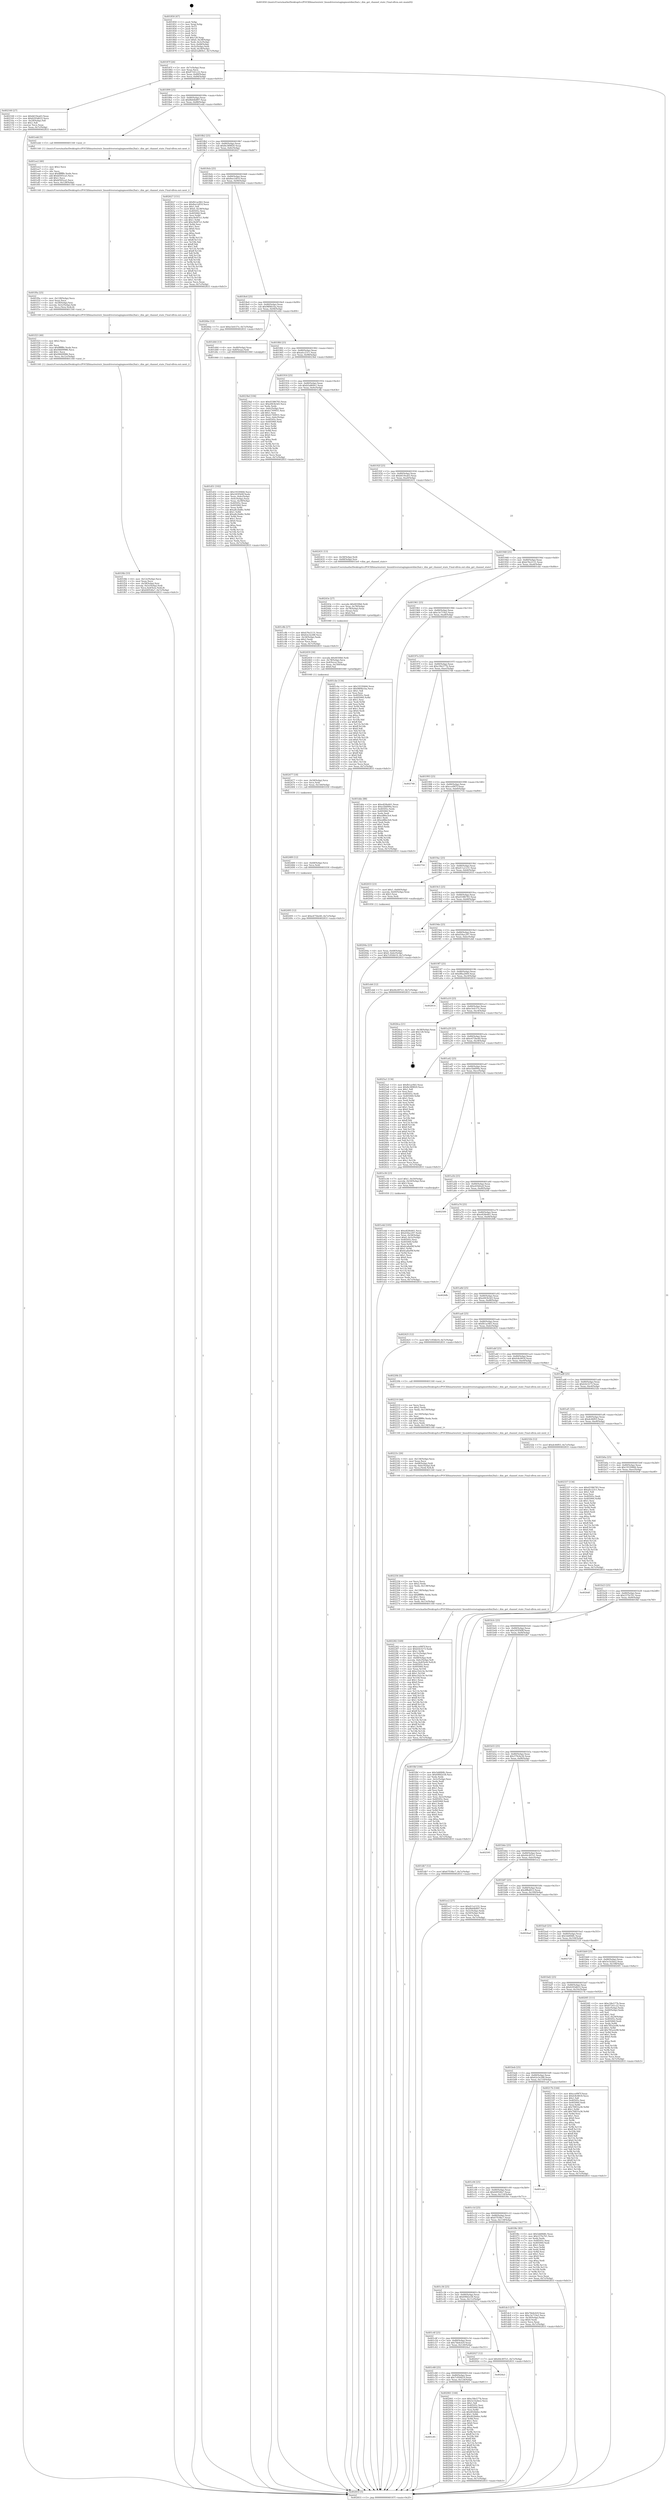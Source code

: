 digraph "0x401850" {
  label = "0x401850 (/mnt/c/Users/mathe/Desktop/tcc/POCII/binaries/extr_linuxdriversstagingmostdim2hal.c_dim_get_channel_state_Final-ollvm.out::main(0))"
  labelloc = "t"
  node[shape=record]

  Entry [label="",width=0.3,height=0.3,shape=circle,fillcolor=black,style=filled]
  "0x40187f" [label="{
     0x40187f [26]\l
     | [instrs]\l
     &nbsp;&nbsp;0x40187f \<+3\>: mov -0x7c(%rbp),%eax\l
     &nbsp;&nbsp;0x401882 \<+2\>: mov %eax,%ecx\l
     &nbsp;&nbsp;0x401884 \<+6\>: sub $0x87241c22,%ecx\l
     &nbsp;&nbsp;0x40188a \<+3\>: mov %eax,-0x80(%rbp)\l
     &nbsp;&nbsp;0x40188d \<+6\>: mov %ecx,-0x84(%rbp)\l
     &nbsp;&nbsp;0x401893 \<+6\>: je 0000000000402160 \<main+0x910\>\l
  }"]
  "0x402160" [label="{
     0x402160 [27]\l
     | [instrs]\l
     &nbsp;&nbsp;0x402160 \<+5\>: mov $0xb619ea63,%eax\l
     &nbsp;&nbsp;0x402165 \<+5\>: mov $0x6293d633,%ecx\l
     &nbsp;&nbsp;0x40216a \<+3\>: mov -0x29(%rbp),%dl\l
     &nbsp;&nbsp;0x40216d \<+3\>: test $0x1,%dl\l
     &nbsp;&nbsp;0x402170 \<+3\>: cmovne %ecx,%eax\l
     &nbsp;&nbsp;0x402173 \<+3\>: mov %eax,-0x7c(%rbp)\l
     &nbsp;&nbsp;0x402176 \<+5\>: jmp 0000000000402833 \<main+0xfe3\>\l
  }"]
  "0x401899" [label="{
     0x401899 [25]\l
     | [instrs]\l
     &nbsp;&nbsp;0x401899 \<+5\>: jmp 000000000040189e \<main+0x4e\>\l
     &nbsp;&nbsp;0x40189e \<+3\>: mov -0x80(%rbp),%eax\l
     &nbsp;&nbsp;0x4018a1 \<+5\>: sub $0x8b64b897,%eax\l
     &nbsp;&nbsp;0x4018a6 \<+6\>: mov %eax,-0x88(%rbp)\l
     &nbsp;&nbsp;0x4018ac \<+6\>: je 0000000000401edd \<main+0x68d\>\l
  }"]
  Exit [label="",width=0.3,height=0.3,shape=circle,fillcolor=black,style=filled,peripheries=2]
  "0x401edd" [label="{
     0x401edd [5]\l
     | [instrs]\l
     &nbsp;&nbsp;0x401edd \<+5\>: call 0000000000401160 \<next_i\>\l
     | [calls]\l
     &nbsp;&nbsp;0x401160 \{1\} (/mnt/c/Users/mathe/Desktop/tcc/POCII/binaries/extr_linuxdriversstagingmostdim2hal.c_dim_get_channel_state_Final-ollvm.out::next_i)\l
  }"]
  "0x4018b2" [label="{
     0x4018b2 [25]\l
     | [instrs]\l
     &nbsp;&nbsp;0x4018b2 \<+5\>: jmp 00000000004018b7 \<main+0x67\>\l
     &nbsp;&nbsp;0x4018b7 \<+3\>: mov -0x80(%rbp),%eax\l
     &nbsp;&nbsp;0x4018ba \<+5\>: sub $0x8e389820,%eax\l
     &nbsp;&nbsp;0x4018bf \<+6\>: mov %eax,-0x8c(%rbp)\l
     &nbsp;&nbsp;0x4018c5 \<+6\>: je 0000000000402627 \<main+0xdd7\>\l
  }"]
  "0x402495" [label="{
     0x402495 [12]\l
     | [instrs]\l
     &nbsp;&nbsp;0x402495 \<+7\>: movl $0xe475be40,-0x7c(%rbp)\l
     &nbsp;&nbsp;0x40249c \<+5\>: jmp 0000000000402833 \<main+0xfe3\>\l
  }"]
  "0x402627" [label="{
     0x402627 [151]\l
     | [instrs]\l
     &nbsp;&nbsp;0x402627 \<+5\>: mov $0xfb1ac0b5,%eax\l
     &nbsp;&nbsp;0x40262c \<+5\>: mov $0x8ee1df10,%ecx\l
     &nbsp;&nbsp;0x402631 \<+2\>: mov $0x1,%dl\l
     &nbsp;&nbsp;0x402633 \<+7\>: movl $0x0,-0x38(%rbp)\l
     &nbsp;&nbsp;0x40263a \<+7\>: mov 0x40505c,%esi\l
     &nbsp;&nbsp;0x402641 \<+7\>: mov 0x405060,%edi\l
     &nbsp;&nbsp;0x402648 \<+3\>: mov %esi,%r8d\l
     &nbsp;&nbsp;0x40264b \<+7\>: sub $0xc9e0f7e1,%r8d\l
     &nbsp;&nbsp;0x402652 \<+4\>: sub $0x1,%r8d\l
     &nbsp;&nbsp;0x402656 \<+7\>: add $0xc9e0f7e1,%r8d\l
     &nbsp;&nbsp;0x40265d \<+4\>: imul %r8d,%esi\l
     &nbsp;&nbsp;0x402661 \<+3\>: and $0x1,%esi\l
     &nbsp;&nbsp;0x402664 \<+3\>: cmp $0x0,%esi\l
     &nbsp;&nbsp;0x402667 \<+4\>: sete %r9b\l
     &nbsp;&nbsp;0x40266b \<+3\>: cmp $0xa,%edi\l
     &nbsp;&nbsp;0x40266e \<+4\>: setl %r10b\l
     &nbsp;&nbsp;0x402672 \<+3\>: mov %r9b,%r11b\l
     &nbsp;&nbsp;0x402675 \<+4\>: xor $0xff,%r11b\l
     &nbsp;&nbsp;0x402679 \<+3\>: mov %r10b,%bl\l
     &nbsp;&nbsp;0x40267c \<+3\>: xor $0xff,%bl\l
     &nbsp;&nbsp;0x40267f \<+3\>: xor $0x1,%dl\l
     &nbsp;&nbsp;0x402682 \<+3\>: mov %r11b,%r14b\l
     &nbsp;&nbsp;0x402685 \<+4\>: and $0xff,%r14b\l
     &nbsp;&nbsp;0x402689 \<+3\>: and %dl,%r9b\l
     &nbsp;&nbsp;0x40268c \<+3\>: mov %bl,%r15b\l
     &nbsp;&nbsp;0x40268f \<+4\>: and $0xff,%r15b\l
     &nbsp;&nbsp;0x402693 \<+3\>: and %dl,%r10b\l
     &nbsp;&nbsp;0x402696 \<+3\>: or %r9b,%r14b\l
     &nbsp;&nbsp;0x402699 \<+3\>: or %r10b,%r15b\l
     &nbsp;&nbsp;0x40269c \<+3\>: xor %r15b,%r14b\l
     &nbsp;&nbsp;0x40269f \<+3\>: or %bl,%r11b\l
     &nbsp;&nbsp;0x4026a2 \<+4\>: xor $0xff,%r11b\l
     &nbsp;&nbsp;0x4026a6 \<+3\>: or $0x1,%dl\l
     &nbsp;&nbsp;0x4026a9 \<+3\>: and %dl,%r11b\l
     &nbsp;&nbsp;0x4026ac \<+3\>: or %r11b,%r14b\l
     &nbsp;&nbsp;0x4026af \<+4\>: test $0x1,%r14b\l
     &nbsp;&nbsp;0x4026b3 \<+3\>: cmovne %ecx,%eax\l
     &nbsp;&nbsp;0x4026b6 \<+3\>: mov %eax,-0x7c(%rbp)\l
     &nbsp;&nbsp;0x4026b9 \<+5\>: jmp 0000000000402833 \<main+0xfe3\>\l
  }"]
  "0x4018cb" [label="{
     0x4018cb [25]\l
     | [instrs]\l
     &nbsp;&nbsp;0x4018cb \<+5\>: jmp 00000000004018d0 \<main+0x80\>\l
     &nbsp;&nbsp;0x4018d0 \<+3\>: mov -0x80(%rbp),%eax\l
     &nbsp;&nbsp;0x4018d3 \<+5\>: sub $0x8ee1df10,%eax\l
     &nbsp;&nbsp;0x4018d8 \<+6\>: mov %eax,-0x90(%rbp)\l
     &nbsp;&nbsp;0x4018de \<+6\>: je 00000000004026be \<main+0xe6e\>\l
  }"]
  "0x402489" [label="{
     0x402489 [12]\l
     | [instrs]\l
     &nbsp;&nbsp;0x402489 \<+4\>: mov -0x68(%rbp),%rcx\l
     &nbsp;&nbsp;0x40248d \<+3\>: mov %rcx,%rdi\l
     &nbsp;&nbsp;0x402490 \<+5\>: call 0000000000401030 \<free@plt\>\l
     | [calls]\l
     &nbsp;&nbsp;0x401030 \{1\} (unknown)\l
  }"]
  "0x4026be" [label="{
     0x4026be [12]\l
     | [instrs]\l
     &nbsp;&nbsp;0x4026be \<+7\>: movl $0xe3efc57e,-0x7c(%rbp)\l
     &nbsp;&nbsp;0x4026c5 \<+5\>: jmp 0000000000402833 \<main+0xfe3\>\l
  }"]
  "0x4018e4" [label="{
     0x4018e4 [25]\l
     | [instrs]\l
     &nbsp;&nbsp;0x4018e4 \<+5\>: jmp 00000000004018e9 \<main+0x99\>\l
     &nbsp;&nbsp;0x4018e9 \<+3\>: mov -0x80(%rbp),%eax\l
     &nbsp;&nbsp;0x4018ec \<+5\>: sub $0x98f4b1ba,%eax\l
     &nbsp;&nbsp;0x4018f1 \<+6\>: mov %eax,-0x94(%rbp)\l
     &nbsp;&nbsp;0x4018f7 \<+6\>: je 0000000000401d44 \<main+0x4f4\>\l
  }"]
  "0x402477" [label="{
     0x402477 [18]\l
     | [instrs]\l
     &nbsp;&nbsp;0x402477 \<+4\>: mov -0x58(%rbp),%rcx\l
     &nbsp;&nbsp;0x40247b \<+3\>: mov %rcx,%rdi\l
     &nbsp;&nbsp;0x40247e \<+6\>: mov %eax,-0x144(%rbp)\l
     &nbsp;&nbsp;0x402484 \<+5\>: call 0000000000401030 \<free@plt\>\l
     | [calls]\l
     &nbsp;&nbsp;0x401030 \{1\} (unknown)\l
  }"]
  "0x401d44" [label="{
     0x401d44 [13]\l
     | [instrs]\l
     &nbsp;&nbsp;0x401d44 \<+4\>: mov -0x48(%rbp),%rax\l
     &nbsp;&nbsp;0x401d48 \<+4\>: mov 0x8(%rax),%rdi\l
     &nbsp;&nbsp;0x401d4c \<+5\>: call 0000000000401060 \<atoi@plt\>\l
     | [calls]\l
     &nbsp;&nbsp;0x401060 \{1\} (unknown)\l
  }"]
  "0x4018fd" [label="{
     0x4018fd [25]\l
     | [instrs]\l
     &nbsp;&nbsp;0x4018fd \<+5\>: jmp 0000000000401902 \<main+0xb2\>\l
     &nbsp;&nbsp;0x401902 \<+3\>: mov -0x80(%rbp),%eax\l
     &nbsp;&nbsp;0x401905 \<+5\>: sub $0xafcc2311,%eax\l
     &nbsp;&nbsp;0x40190a \<+6\>: mov %eax,-0x98(%rbp)\l
     &nbsp;&nbsp;0x401910 \<+6\>: je 00000000004023bd \<main+0xb6d\>\l
  }"]
  "0x402459" [label="{
     0x402459 [30]\l
     | [instrs]\l
     &nbsp;&nbsp;0x402459 \<+10\>: movabs $0x4030b6,%rdi\l
     &nbsp;&nbsp;0x402463 \<+4\>: mov -0x78(%rbp),%rcx\l
     &nbsp;&nbsp;0x402467 \<+3\>: mov 0x4(%rcx),%esi\l
     &nbsp;&nbsp;0x40246a \<+6\>: mov %eax,-0x140(%rbp)\l
     &nbsp;&nbsp;0x402470 \<+2\>: mov $0x0,%al\l
     &nbsp;&nbsp;0x402472 \<+5\>: call 0000000000401040 \<printf@plt\>\l
     | [calls]\l
     &nbsp;&nbsp;0x401040 \{1\} (unknown)\l
  }"]
  "0x4023bd" [label="{
     0x4023bd [104]\l
     | [instrs]\l
     &nbsp;&nbsp;0x4023bd \<+5\>: mov $0xd3386783,%eax\l
     &nbsp;&nbsp;0x4023c2 \<+5\>: mov $0xe843b3d3,%ecx\l
     &nbsp;&nbsp;0x4023c7 \<+2\>: xor %edx,%edx\l
     &nbsp;&nbsp;0x4023c9 \<+3\>: mov -0x6c(%rbp),%esi\l
     &nbsp;&nbsp;0x4023cc \<+6\>: sub $0xb1769931,%esi\l
     &nbsp;&nbsp;0x4023d2 \<+3\>: add $0x1,%esi\l
     &nbsp;&nbsp;0x4023d5 \<+6\>: add $0xb1769931,%esi\l
     &nbsp;&nbsp;0x4023db \<+3\>: mov %esi,-0x6c(%rbp)\l
     &nbsp;&nbsp;0x4023de \<+7\>: mov 0x40505c,%esi\l
     &nbsp;&nbsp;0x4023e5 \<+7\>: mov 0x405060,%edi\l
     &nbsp;&nbsp;0x4023ec \<+3\>: sub $0x1,%edx\l
     &nbsp;&nbsp;0x4023ef \<+3\>: mov %esi,%r8d\l
     &nbsp;&nbsp;0x4023f2 \<+3\>: add %edx,%r8d\l
     &nbsp;&nbsp;0x4023f5 \<+4\>: imul %r8d,%esi\l
     &nbsp;&nbsp;0x4023f9 \<+3\>: and $0x1,%esi\l
     &nbsp;&nbsp;0x4023fc \<+3\>: cmp $0x0,%esi\l
     &nbsp;&nbsp;0x4023ff \<+4\>: sete %r9b\l
     &nbsp;&nbsp;0x402403 \<+3\>: cmp $0xa,%edi\l
     &nbsp;&nbsp;0x402406 \<+4\>: setl %r10b\l
     &nbsp;&nbsp;0x40240a \<+3\>: mov %r9b,%r11b\l
     &nbsp;&nbsp;0x40240d \<+3\>: and %r10b,%r11b\l
     &nbsp;&nbsp;0x402410 \<+3\>: xor %r10b,%r9b\l
     &nbsp;&nbsp;0x402413 \<+3\>: or %r9b,%r11b\l
     &nbsp;&nbsp;0x402416 \<+4\>: test $0x1,%r11b\l
     &nbsp;&nbsp;0x40241a \<+3\>: cmovne %ecx,%eax\l
     &nbsp;&nbsp;0x40241d \<+3\>: mov %eax,-0x7c(%rbp)\l
     &nbsp;&nbsp;0x402420 \<+5\>: jmp 0000000000402833 \<main+0xfe3\>\l
  }"]
  "0x401916" [label="{
     0x401916 [25]\l
     | [instrs]\l
     &nbsp;&nbsp;0x401916 \<+5\>: jmp 000000000040191b \<main+0xcb\>\l
     &nbsp;&nbsp;0x40191b \<+3\>: mov -0x80(%rbp),%eax\l
     &nbsp;&nbsp;0x40191e \<+5\>: sub $0xb5a869e1,%eax\l
     &nbsp;&nbsp;0x401923 \<+6\>: mov %eax,-0x9c(%rbp)\l
     &nbsp;&nbsp;0x401929 \<+6\>: je 0000000000401c8b \<main+0x43b\>\l
  }"]
  "0x40243e" [label="{
     0x40243e [27]\l
     | [instrs]\l
     &nbsp;&nbsp;0x40243e \<+10\>: movabs $0x4030b6,%rdi\l
     &nbsp;&nbsp;0x402448 \<+4\>: mov %rax,-0x78(%rbp)\l
     &nbsp;&nbsp;0x40244c \<+4\>: mov -0x78(%rbp),%rax\l
     &nbsp;&nbsp;0x402450 \<+2\>: mov (%rax),%esi\l
     &nbsp;&nbsp;0x402452 \<+2\>: mov $0x0,%al\l
     &nbsp;&nbsp;0x402454 \<+5\>: call 0000000000401040 \<printf@plt\>\l
     | [calls]\l
     &nbsp;&nbsp;0x401040 \{1\} (unknown)\l
  }"]
  "0x401c8b" [label="{
     0x401c8b [27]\l
     | [instrs]\l
     &nbsp;&nbsp;0x401c8b \<+5\>: mov $0xb76e2131,%eax\l
     &nbsp;&nbsp;0x401c90 \<+5\>: mov $0x62e3e288,%ecx\l
     &nbsp;&nbsp;0x401c95 \<+3\>: mov -0x34(%rbp),%edx\l
     &nbsp;&nbsp;0x401c98 \<+3\>: cmp $0x2,%edx\l
     &nbsp;&nbsp;0x401c9b \<+3\>: cmovne %ecx,%eax\l
     &nbsp;&nbsp;0x401c9e \<+3\>: mov %eax,-0x7c(%rbp)\l
     &nbsp;&nbsp;0x401ca1 \<+5\>: jmp 0000000000402833 \<main+0xfe3\>\l
  }"]
  "0x40192f" [label="{
     0x40192f [25]\l
     | [instrs]\l
     &nbsp;&nbsp;0x40192f \<+5\>: jmp 0000000000401934 \<main+0xe4\>\l
     &nbsp;&nbsp;0x401934 \<+3\>: mov -0x80(%rbp),%eax\l
     &nbsp;&nbsp;0x401937 \<+5\>: sub $0xb619ea63,%eax\l
     &nbsp;&nbsp;0x40193c \<+6\>: mov %eax,-0xa0(%rbp)\l
     &nbsp;&nbsp;0x401942 \<+6\>: je 0000000000402431 \<main+0xbe1\>\l
  }"]
  "0x402833" [label="{
     0x402833 [5]\l
     | [instrs]\l
     &nbsp;&nbsp;0x402833 \<+5\>: jmp 000000000040187f \<main+0x2f\>\l
  }"]
  "0x401850" [label="{
     0x401850 [47]\l
     | [instrs]\l
     &nbsp;&nbsp;0x401850 \<+1\>: push %rbp\l
     &nbsp;&nbsp;0x401851 \<+3\>: mov %rsp,%rbp\l
     &nbsp;&nbsp;0x401854 \<+2\>: push %r15\l
     &nbsp;&nbsp;0x401856 \<+2\>: push %r14\l
     &nbsp;&nbsp;0x401858 \<+2\>: push %r13\l
     &nbsp;&nbsp;0x40185a \<+2\>: push %r12\l
     &nbsp;&nbsp;0x40185c \<+1\>: push %rbx\l
     &nbsp;&nbsp;0x40185d \<+7\>: sub $0x128,%rsp\l
     &nbsp;&nbsp;0x401864 \<+7\>: movl $0x0,-0x38(%rbp)\l
     &nbsp;&nbsp;0x40186b \<+3\>: mov %edi,-0x3c(%rbp)\l
     &nbsp;&nbsp;0x40186e \<+4\>: mov %rsi,-0x48(%rbp)\l
     &nbsp;&nbsp;0x401872 \<+3\>: mov -0x3c(%rbp),%edi\l
     &nbsp;&nbsp;0x401875 \<+3\>: mov %edi,-0x34(%rbp)\l
     &nbsp;&nbsp;0x401878 \<+7\>: movl $0xb5a869e1,-0x7c(%rbp)\l
  }"]
  "0x402282" [label="{
     0x402282 [169]\l
     | [instrs]\l
     &nbsp;&nbsp;0x402282 \<+5\>: mov $0xccef9f7f,%ecx\l
     &nbsp;&nbsp;0x402287 \<+5\>: mov $0xfcfe3273,%edx\l
     &nbsp;&nbsp;0x40228c \<+3\>: mov $0x1,%r9b\l
     &nbsp;&nbsp;0x40228f \<+6\>: mov -0x13c(%rbp),%esi\l
     &nbsp;&nbsp;0x402295 \<+3\>: imul %eax,%esi\l
     &nbsp;&nbsp;0x402298 \<+4\>: mov -0x68(%rbp),%rdi\l
     &nbsp;&nbsp;0x40229c \<+4\>: movslq -0x6c(%rbp),%r8\l
     &nbsp;&nbsp;0x4022a0 \<+5\>: mov %esi,0x4(%rdi,%r8,8)\l
     &nbsp;&nbsp;0x4022a5 \<+7\>: mov 0x40505c,%eax\l
     &nbsp;&nbsp;0x4022ac \<+7\>: mov 0x405060,%esi\l
     &nbsp;&nbsp;0x4022b3 \<+3\>: mov %eax,%r10d\l
     &nbsp;&nbsp;0x4022b6 \<+7\>: sub $0xe1b2c3e,%r10d\l
     &nbsp;&nbsp;0x4022bd \<+4\>: sub $0x1,%r10d\l
     &nbsp;&nbsp;0x4022c1 \<+7\>: add $0xe1b2c3e,%r10d\l
     &nbsp;&nbsp;0x4022c8 \<+4\>: imul %r10d,%eax\l
     &nbsp;&nbsp;0x4022cc \<+3\>: and $0x1,%eax\l
     &nbsp;&nbsp;0x4022cf \<+3\>: cmp $0x0,%eax\l
     &nbsp;&nbsp;0x4022d2 \<+4\>: sete %r11b\l
     &nbsp;&nbsp;0x4022d6 \<+3\>: cmp $0xa,%esi\l
     &nbsp;&nbsp;0x4022d9 \<+3\>: setl %bl\l
     &nbsp;&nbsp;0x4022dc \<+3\>: mov %r11b,%r14b\l
     &nbsp;&nbsp;0x4022df \<+4\>: xor $0xff,%r14b\l
     &nbsp;&nbsp;0x4022e3 \<+3\>: mov %bl,%r15b\l
     &nbsp;&nbsp;0x4022e6 \<+4\>: xor $0xff,%r15b\l
     &nbsp;&nbsp;0x4022ea \<+4\>: xor $0x1,%r9b\l
     &nbsp;&nbsp;0x4022ee \<+3\>: mov %r14b,%r12b\l
     &nbsp;&nbsp;0x4022f1 \<+4\>: and $0xff,%r12b\l
     &nbsp;&nbsp;0x4022f5 \<+3\>: and %r9b,%r11b\l
     &nbsp;&nbsp;0x4022f8 \<+3\>: mov %r15b,%r13b\l
     &nbsp;&nbsp;0x4022fb \<+4\>: and $0xff,%r13b\l
     &nbsp;&nbsp;0x4022ff \<+3\>: and %r9b,%bl\l
     &nbsp;&nbsp;0x402302 \<+3\>: or %r11b,%r12b\l
     &nbsp;&nbsp;0x402305 \<+3\>: or %bl,%r13b\l
     &nbsp;&nbsp;0x402308 \<+3\>: xor %r13b,%r12b\l
     &nbsp;&nbsp;0x40230b \<+3\>: or %r15b,%r14b\l
     &nbsp;&nbsp;0x40230e \<+4\>: xor $0xff,%r14b\l
     &nbsp;&nbsp;0x402312 \<+4\>: or $0x1,%r9b\l
     &nbsp;&nbsp;0x402316 \<+3\>: and %r9b,%r14b\l
     &nbsp;&nbsp;0x402319 \<+3\>: or %r14b,%r12b\l
     &nbsp;&nbsp;0x40231c \<+4\>: test $0x1,%r12b\l
     &nbsp;&nbsp;0x402320 \<+3\>: cmovne %edx,%ecx\l
     &nbsp;&nbsp;0x402323 \<+3\>: mov %ecx,-0x7c(%rbp)\l
     &nbsp;&nbsp;0x402326 \<+5\>: jmp 0000000000402833 \<main+0xfe3\>\l
  }"]
  "0x402431" [label="{
     0x402431 [13]\l
     | [instrs]\l
     &nbsp;&nbsp;0x402431 \<+4\>: mov -0x58(%rbp),%rdi\l
     &nbsp;&nbsp;0x402435 \<+4\>: mov -0x68(%rbp),%rsi\l
     &nbsp;&nbsp;0x402439 \<+5\>: call 00000000004015e0 \<dim_get_channel_state\>\l
     | [calls]\l
     &nbsp;&nbsp;0x4015e0 \{1\} (/mnt/c/Users/mathe/Desktop/tcc/POCII/binaries/extr_linuxdriversstagingmostdim2hal.c_dim_get_channel_state_Final-ollvm.out::dim_get_channel_state)\l
  }"]
  "0x401948" [label="{
     0x401948 [25]\l
     | [instrs]\l
     &nbsp;&nbsp;0x401948 \<+5\>: jmp 000000000040194d \<main+0xfd\>\l
     &nbsp;&nbsp;0x40194d \<+3\>: mov -0x80(%rbp),%eax\l
     &nbsp;&nbsp;0x401950 \<+5\>: sub $0xb76e2131,%eax\l
     &nbsp;&nbsp;0x401955 \<+6\>: mov %eax,-0xa4(%rbp)\l
     &nbsp;&nbsp;0x40195b \<+6\>: je 0000000000401cbe \<main+0x46e\>\l
  }"]
  "0x402256" [label="{
     0x402256 [44]\l
     | [instrs]\l
     &nbsp;&nbsp;0x402256 \<+2\>: xor %ecx,%ecx\l
     &nbsp;&nbsp;0x402258 \<+5\>: mov $0x2,%edx\l
     &nbsp;&nbsp;0x40225d \<+6\>: mov %edx,-0x138(%rbp)\l
     &nbsp;&nbsp;0x402263 \<+1\>: cltd\l
     &nbsp;&nbsp;0x402264 \<+6\>: mov -0x138(%rbp),%esi\l
     &nbsp;&nbsp;0x40226a \<+2\>: idiv %esi\l
     &nbsp;&nbsp;0x40226c \<+6\>: imul $0xfffffffe,%edx,%edx\l
     &nbsp;&nbsp;0x402272 \<+3\>: sub $0x1,%ecx\l
     &nbsp;&nbsp;0x402275 \<+2\>: sub %ecx,%edx\l
     &nbsp;&nbsp;0x402277 \<+6\>: mov %edx,-0x13c(%rbp)\l
     &nbsp;&nbsp;0x40227d \<+5\>: call 0000000000401160 \<next_i\>\l
     | [calls]\l
     &nbsp;&nbsp;0x401160 \{1\} (/mnt/c/Users/mathe/Desktop/tcc/POCII/binaries/extr_linuxdriversstagingmostdim2hal.c_dim_get_channel_state_Final-ollvm.out::next_i)\l
  }"]
  "0x401cbe" [label="{
     0x401cbe [134]\l
     | [instrs]\l
     &nbsp;&nbsp;0x401cbe \<+5\>: mov $0x19339466,%eax\l
     &nbsp;&nbsp;0x401cc3 \<+5\>: mov $0x98f4b1ba,%ecx\l
     &nbsp;&nbsp;0x401cc8 \<+2\>: mov $0x1,%dl\l
     &nbsp;&nbsp;0x401cca \<+2\>: xor %esi,%esi\l
     &nbsp;&nbsp;0x401ccc \<+7\>: mov 0x40505c,%edi\l
     &nbsp;&nbsp;0x401cd3 \<+8\>: mov 0x405060,%r8d\l
     &nbsp;&nbsp;0x401cdb \<+3\>: sub $0x1,%esi\l
     &nbsp;&nbsp;0x401cde \<+3\>: mov %edi,%r9d\l
     &nbsp;&nbsp;0x401ce1 \<+3\>: add %esi,%r9d\l
     &nbsp;&nbsp;0x401ce4 \<+4\>: imul %r9d,%edi\l
     &nbsp;&nbsp;0x401ce8 \<+3\>: and $0x1,%edi\l
     &nbsp;&nbsp;0x401ceb \<+3\>: cmp $0x0,%edi\l
     &nbsp;&nbsp;0x401cee \<+4\>: sete %r10b\l
     &nbsp;&nbsp;0x401cf2 \<+4\>: cmp $0xa,%r8d\l
     &nbsp;&nbsp;0x401cf6 \<+4\>: setl %r11b\l
     &nbsp;&nbsp;0x401cfa \<+3\>: mov %r10b,%bl\l
     &nbsp;&nbsp;0x401cfd \<+3\>: xor $0xff,%bl\l
     &nbsp;&nbsp;0x401d00 \<+3\>: mov %r11b,%r14b\l
     &nbsp;&nbsp;0x401d03 \<+4\>: xor $0xff,%r14b\l
     &nbsp;&nbsp;0x401d07 \<+3\>: xor $0x0,%dl\l
     &nbsp;&nbsp;0x401d0a \<+3\>: mov %bl,%r15b\l
     &nbsp;&nbsp;0x401d0d \<+4\>: and $0x0,%r15b\l
     &nbsp;&nbsp;0x401d11 \<+3\>: and %dl,%r10b\l
     &nbsp;&nbsp;0x401d14 \<+3\>: mov %r14b,%r12b\l
     &nbsp;&nbsp;0x401d17 \<+4\>: and $0x0,%r12b\l
     &nbsp;&nbsp;0x401d1b \<+3\>: and %dl,%r11b\l
     &nbsp;&nbsp;0x401d1e \<+3\>: or %r10b,%r15b\l
     &nbsp;&nbsp;0x401d21 \<+3\>: or %r11b,%r12b\l
     &nbsp;&nbsp;0x401d24 \<+3\>: xor %r12b,%r15b\l
     &nbsp;&nbsp;0x401d27 \<+3\>: or %r14b,%bl\l
     &nbsp;&nbsp;0x401d2a \<+3\>: xor $0xff,%bl\l
     &nbsp;&nbsp;0x401d2d \<+3\>: or $0x0,%dl\l
     &nbsp;&nbsp;0x401d30 \<+2\>: and %dl,%bl\l
     &nbsp;&nbsp;0x401d32 \<+3\>: or %bl,%r15b\l
     &nbsp;&nbsp;0x401d35 \<+4\>: test $0x1,%r15b\l
     &nbsp;&nbsp;0x401d39 \<+3\>: cmovne %ecx,%eax\l
     &nbsp;&nbsp;0x401d3c \<+3\>: mov %eax,-0x7c(%rbp)\l
     &nbsp;&nbsp;0x401d3f \<+5\>: jmp 0000000000402833 \<main+0xfe3\>\l
  }"]
  "0x401961" [label="{
     0x401961 [25]\l
     | [instrs]\l
     &nbsp;&nbsp;0x401961 \<+5\>: jmp 0000000000401966 \<main+0x116\>\l
     &nbsp;&nbsp;0x401966 \<+3\>: mov -0x80(%rbp),%eax\l
     &nbsp;&nbsp;0x401969 \<+5\>: sub $0xc3e719a5,%eax\l
     &nbsp;&nbsp;0x40196e \<+6\>: mov %eax,-0xa8(%rbp)\l
     &nbsp;&nbsp;0x401974 \<+6\>: je 0000000000401dde \<main+0x58e\>\l
  }"]
  "0x401d51" [label="{
     0x401d51 [102]\l
     | [instrs]\l
     &nbsp;&nbsp;0x401d51 \<+5\>: mov $0x19339466,%ecx\l
     &nbsp;&nbsp;0x401d56 \<+5\>: mov $0x245f569f,%edx\l
     &nbsp;&nbsp;0x401d5b \<+3\>: mov %eax,-0x4c(%rbp)\l
     &nbsp;&nbsp;0x401d5e \<+3\>: mov -0x4c(%rbp),%eax\l
     &nbsp;&nbsp;0x401d61 \<+3\>: mov %eax,-0x30(%rbp)\l
     &nbsp;&nbsp;0x401d64 \<+7\>: mov 0x40505c,%eax\l
     &nbsp;&nbsp;0x401d6b \<+7\>: mov 0x405060,%esi\l
     &nbsp;&nbsp;0x401d72 \<+3\>: mov %eax,%r8d\l
     &nbsp;&nbsp;0x401d75 \<+7\>: sub $0xa8c2bd6c,%r8d\l
     &nbsp;&nbsp;0x401d7c \<+4\>: sub $0x1,%r8d\l
     &nbsp;&nbsp;0x401d80 \<+7\>: add $0xa8c2bd6c,%r8d\l
     &nbsp;&nbsp;0x401d87 \<+4\>: imul %r8d,%eax\l
     &nbsp;&nbsp;0x401d8b \<+3\>: and $0x1,%eax\l
     &nbsp;&nbsp;0x401d8e \<+3\>: cmp $0x0,%eax\l
     &nbsp;&nbsp;0x401d91 \<+4\>: sete %r9b\l
     &nbsp;&nbsp;0x401d95 \<+3\>: cmp $0xa,%esi\l
     &nbsp;&nbsp;0x401d98 \<+4\>: setl %r10b\l
     &nbsp;&nbsp;0x401d9c \<+3\>: mov %r9b,%r11b\l
     &nbsp;&nbsp;0x401d9f \<+3\>: and %r10b,%r11b\l
     &nbsp;&nbsp;0x401da2 \<+3\>: xor %r10b,%r9b\l
     &nbsp;&nbsp;0x401da5 \<+3\>: or %r9b,%r11b\l
     &nbsp;&nbsp;0x401da8 \<+4\>: test $0x1,%r11b\l
     &nbsp;&nbsp;0x401dac \<+3\>: cmovne %edx,%ecx\l
     &nbsp;&nbsp;0x401daf \<+3\>: mov %ecx,-0x7c(%rbp)\l
     &nbsp;&nbsp;0x401db2 \<+5\>: jmp 0000000000402833 \<main+0xfe3\>\l
  }"]
  "0x40223c" [label="{
     0x40223c [26]\l
     | [instrs]\l
     &nbsp;&nbsp;0x40223c \<+6\>: mov -0x134(%rbp),%ecx\l
     &nbsp;&nbsp;0x402242 \<+3\>: imul %eax,%ecx\l
     &nbsp;&nbsp;0x402245 \<+4\>: mov -0x68(%rbp),%rdi\l
     &nbsp;&nbsp;0x402249 \<+4\>: movslq -0x6c(%rbp),%r8\l
     &nbsp;&nbsp;0x40224d \<+4\>: mov %ecx,(%rdi,%r8,8)\l
     &nbsp;&nbsp;0x402251 \<+5\>: call 0000000000401160 \<next_i\>\l
     | [calls]\l
     &nbsp;&nbsp;0x401160 \{1\} (/mnt/c/Users/mathe/Desktop/tcc/POCII/binaries/extr_linuxdriversstagingmostdim2hal.c_dim_get_channel_state_Final-ollvm.out::next_i)\l
  }"]
  "0x401dde" [label="{
     0x401dde [88]\l
     | [instrs]\l
     &nbsp;&nbsp;0x401dde \<+5\>: mov $0xe828e661,%eax\l
     &nbsp;&nbsp;0x401de3 \<+5\>: mov $0xe5b6f99a,%ecx\l
     &nbsp;&nbsp;0x401de8 \<+7\>: mov 0x40505c,%edx\l
     &nbsp;&nbsp;0x401def \<+7\>: mov 0x405060,%esi\l
     &nbsp;&nbsp;0x401df6 \<+2\>: mov %edx,%edi\l
     &nbsp;&nbsp;0x401df8 \<+6\>: add $0xed8be3e4,%edi\l
     &nbsp;&nbsp;0x401dfe \<+3\>: sub $0x1,%edi\l
     &nbsp;&nbsp;0x401e01 \<+6\>: sub $0xed8be3e4,%edi\l
     &nbsp;&nbsp;0x401e07 \<+3\>: imul %edi,%edx\l
     &nbsp;&nbsp;0x401e0a \<+3\>: and $0x1,%edx\l
     &nbsp;&nbsp;0x401e0d \<+3\>: cmp $0x0,%edx\l
     &nbsp;&nbsp;0x401e10 \<+4\>: sete %r8b\l
     &nbsp;&nbsp;0x401e14 \<+3\>: cmp $0xa,%esi\l
     &nbsp;&nbsp;0x401e17 \<+4\>: setl %r9b\l
     &nbsp;&nbsp;0x401e1b \<+3\>: mov %r8b,%r10b\l
     &nbsp;&nbsp;0x401e1e \<+3\>: and %r9b,%r10b\l
     &nbsp;&nbsp;0x401e21 \<+3\>: xor %r9b,%r8b\l
     &nbsp;&nbsp;0x401e24 \<+3\>: or %r8b,%r10b\l
     &nbsp;&nbsp;0x401e27 \<+4\>: test $0x1,%r10b\l
     &nbsp;&nbsp;0x401e2b \<+3\>: cmovne %ecx,%eax\l
     &nbsp;&nbsp;0x401e2e \<+3\>: mov %eax,-0x7c(%rbp)\l
     &nbsp;&nbsp;0x401e31 \<+5\>: jmp 0000000000402833 \<main+0xfe3\>\l
  }"]
  "0x40197a" [label="{
     0x40197a [25]\l
     | [instrs]\l
     &nbsp;&nbsp;0x40197a \<+5\>: jmp 000000000040197f \<main+0x12f\>\l
     &nbsp;&nbsp;0x40197f \<+3\>: mov -0x80(%rbp),%eax\l
     &nbsp;&nbsp;0x401982 \<+5\>: sub $0xc58e577b,%eax\l
     &nbsp;&nbsp;0x401987 \<+6\>: mov %eax,-0xac(%rbp)\l
     &nbsp;&nbsp;0x40198d \<+6\>: je 0000000000402748 \<main+0xef8\>\l
  }"]
  "0x402210" [label="{
     0x402210 [44]\l
     | [instrs]\l
     &nbsp;&nbsp;0x402210 \<+2\>: xor %ecx,%ecx\l
     &nbsp;&nbsp;0x402212 \<+5\>: mov $0x2,%edx\l
     &nbsp;&nbsp;0x402217 \<+6\>: mov %edx,-0x130(%rbp)\l
     &nbsp;&nbsp;0x40221d \<+1\>: cltd\l
     &nbsp;&nbsp;0x40221e \<+6\>: mov -0x130(%rbp),%esi\l
     &nbsp;&nbsp;0x402224 \<+2\>: idiv %esi\l
     &nbsp;&nbsp;0x402226 \<+6\>: imul $0xfffffffe,%edx,%edx\l
     &nbsp;&nbsp;0x40222c \<+3\>: sub $0x1,%ecx\l
     &nbsp;&nbsp;0x40222f \<+2\>: sub %ecx,%edx\l
     &nbsp;&nbsp;0x402231 \<+6\>: mov %edx,-0x134(%rbp)\l
     &nbsp;&nbsp;0x402237 \<+5\>: call 0000000000401160 \<next_i\>\l
     | [calls]\l
     &nbsp;&nbsp;0x401160 \{1\} (/mnt/c/Users/mathe/Desktop/tcc/POCII/binaries/extr_linuxdriversstagingmostdim2hal.c_dim_get_channel_state_Final-ollvm.out::next_i)\l
  }"]
  "0x402748" [label="{
     0x402748\l
  }", style=dashed]
  "0x401993" [label="{
     0x401993 [25]\l
     | [instrs]\l
     &nbsp;&nbsp;0x401993 \<+5\>: jmp 0000000000401998 \<main+0x148\>\l
     &nbsp;&nbsp;0x401998 \<+3\>: mov -0x80(%rbp),%eax\l
     &nbsp;&nbsp;0x40199b \<+5\>: sub $0xccef9f7f,%eax\l
     &nbsp;&nbsp;0x4019a0 \<+6\>: mov %eax,-0xb0(%rbp)\l
     &nbsp;&nbsp;0x4019a6 \<+6\>: je 0000000000402754 \<main+0xf04\>\l
  }"]
  "0x401c81" [label="{
     0x401c81\l
  }", style=dashed]
  "0x402754" [label="{
     0x402754\l
  }", style=dashed]
  "0x4019ac" [label="{
     0x4019ac [25]\l
     | [instrs]\l
     &nbsp;&nbsp;0x4019ac \<+5\>: jmp 00000000004019b1 \<main+0x161\>\l
     &nbsp;&nbsp;0x4019b1 \<+3\>: mov -0x80(%rbp),%eax\l
     &nbsp;&nbsp;0x4019b4 \<+5\>: sub $0xd11a1231,%eax\l
     &nbsp;&nbsp;0x4019b9 \<+6\>: mov %eax,-0xb4(%rbp)\l
     &nbsp;&nbsp;0x4019bf \<+6\>: je 0000000000402033 \<main+0x7e3\>\l
  }"]
  "0x402061" [label="{
     0x402061 [144]\l
     | [instrs]\l
     &nbsp;&nbsp;0x402061 \<+5\>: mov $0xc58e577b,%eax\l
     &nbsp;&nbsp;0x402066 \<+5\>: mov $0x5e1b2be2,%ecx\l
     &nbsp;&nbsp;0x40206b \<+2\>: mov $0x1,%dl\l
     &nbsp;&nbsp;0x40206d \<+7\>: mov 0x40505c,%esi\l
     &nbsp;&nbsp;0x402074 \<+7\>: mov 0x405060,%edi\l
     &nbsp;&nbsp;0x40207b \<+3\>: mov %esi,%r8d\l
     &nbsp;&nbsp;0x40207e \<+7\>: sub $0x402bbfec,%r8d\l
     &nbsp;&nbsp;0x402085 \<+4\>: sub $0x1,%r8d\l
     &nbsp;&nbsp;0x402089 \<+7\>: add $0x402bbfec,%r8d\l
     &nbsp;&nbsp;0x402090 \<+4\>: imul %r8d,%esi\l
     &nbsp;&nbsp;0x402094 \<+3\>: and $0x1,%esi\l
     &nbsp;&nbsp;0x402097 \<+3\>: cmp $0x0,%esi\l
     &nbsp;&nbsp;0x40209a \<+4\>: sete %r9b\l
     &nbsp;&nbsp;0x40209e \<+3\>: cmp $0xa,%edi\l
     &nbsp;&nbsp;0x4020a1 \<+4\>: setl %r10b\l
     &nbsp;&nbsp;0x4020a5 \<+3\>: mov %r9b,%r11b\l
     &nbsp;&nbsp;0x4020a8 \<+4\>: xor $0xff,%r11b\l
     &nbsp;&nbsp;0x4020ac \<+3\>: mov %r10b,%bl\l
     &nbsp;&nbsp;0x4020af \<+3\>: xor $0xff,%bl\l
     &nbsp;&nbsp;0x4020b2 \<+3\>: xor $0x1,%dl\l
     &nbsp;&nbsp;0x4020b5 \<+3\>: mov %r11b,%r14b\l
     &nbsp;&nbsp;0x4020b8 \<+4\>: and $0xff,%r14b\l
     &nbsp;&nbsp;0x4020bc \<+3\>: and %dl,%r9b\l
     &nbsp;&nbsp;0x4020bf \<+3\>: mov %bl,%r15b\l
     &nbsp;&nbsp;0x4020c2 \<+4\>: and $0xff,%r15b\l
     &nbsp;&nbsp;0x4020c6 \<+3\>: and %dl,%r10b\l
     &nbsp;&nbsp;0x4020c9 \<+3\>: or %r9b,%r14b\l
     &nbsp;&nbsp;0x4020cc \<+3\>: or %r10b,%r15b\l
     &nbsp;&nbsp;0x4020cf \<+3\>: xor %r15b,%r14b\l
     &nbsp;&nbsp;0x4020d2 \<+3\>: or %bl,%r11b\l
     &nbsp;&nbsp;0x4020d5 \<+4\>: xor $0xff,%r11b\l
     &nbsp;&nbsp;0x4020d9 \<+3\>: or $0x1,%dl\l
     &nbsp;&nbsp;0x4020dc \<+3\>: and %dl,%r11b\l
     &nbsp;&nbsp;0x4020df \<+3\>: or %r11b,%r14b\l
     &nbsp;&nbsp;0x4020e2 \<+4\>: test $0x1,%r14b\l
     &nbsp;&nbsp;0x4020e6 \<+3\>: cmovne %ecx,%eax\l
     &nbsp;&nbsp;0x4020e9 \<+3\>: mov %eax,-0x7c(%rbp)\l
     &nbsp;&nbsp;0x4020ec \<+5\>: jmp 0000000000402833 \<main+0xfe3\>\l
  }"]
  "0x402033" [label="{
     0x402033 [23]\l
     | [instrs]\l
     &nbsp;&nbsp;0x402033 \<+7\>: movl $0x1,-0x60(%rbp)\l
     &nbsp;&nbsp;0x40203a \<+4\>: movslq -0x60(%rbp),%rax\l
     &nbsp;&nbsp;0x40203e \<+4\>: shl $0x3,%rax\l
     &nbsp;&nbsp;0x402042 \<+3\>: mov %rax,%rdi\l
     &nbsp;&nbsp;0x402045 \<+5\>: call 0000000000401050 \<malloc@plt\>\l
     | [calls]\l
     &nbsp;&nbsp;0x401050 \{1\} (unknown)\l
  }"]
  "0x4019c5" [label="{
     0x4019c5 [25]\l
     | [instrs]\l
     &nbsp;&nbsp;0x4019c5 \<+5\>: jmp 00000000004019ca \<main+0x17a\>\l
     &nbsp;&nbsp;0x4019ca \<+3\>: mov -0x80(%rbp),%eax\l
     &nbsp;&nbsp;0x4019cd \<+5\>: sub $0xd3386783,%eax\l
     &nbsp;&nbsp;0x4019d2 \<+6\>: mov %eax,-0xb8(%rbp)\l
     &nbsp;&nbsp;0x4019d8 \<+6\>: je 00000000004027f5 \<main+0xfa5\>\l
  }"]
  "0x401c68" [label="{
     0x401c68 [25]\l
     | [instrs]\l
     &nbsp;&nbsp;0x401c68 \<+5\>: jmp 0000000000401c6d \<main+0x41d\>\l
     &nbsp;&nbsp;0x401c6d \<+3\>: mov -0x80(%rbp),%eax\l
     &nbsp;&nbsp;0x401c70 \<+5\>: sub $0x7c956b19,%eax\l
     &nbsp;&nbsp;0x401c75 \<+6\>: mov %eax,-0x124(%rbp)\l
     &nbsp;&nbsp;0x401c7b \<+6\>: je 0000000000402061 \<main+0x811\>\l
  }"]
  "0x4027f5" [label="{
     0x4027f5\l
  }", style=dashed]
  "0x4019de" [label="{
     0x4019de [25]\l
     | [instrs]\l
     &nbsp;&nbsp;0x4019de \<+5\>: jmp 00000000004019e3 \<main+0x193\>\l
     &nbsp;&nbsp;0x4019e3 \<+3\>: mov -0x80(%rbp),%eax\l
     &nbsp;&nbsp;0x4019e6 \<+5\>: sub $0xd34ac297,%eax\l
     &nbsp;&nbsp;0x4019eb \<+6\>: mov %eax,-0xbc(%rbp)\l
     &nbsp;&nbsp;0x4019f1 \<+6\>: je 0000000000401eb6 \<main+0x666\>\l
  }"]
  "0x4024a1" [label="{
     0x4024a1\l
  }", style=dashed]
  "0x401eb6" [label="{
     0x401eb6 [12]\l
     | [instrs]\l
     &nbsp;&nbsp;0x401eb6 \<+7\>: movl $0x44c497e1,-0x7c(%rbp)\l
     &nbsp;&nbsp;0x401ebd \<+5\>: jmp 0000000000402833 \<main+0xfe3\>\l
  }"]
  "0x4019f7" [label="{
     0x4019f7 [25]\l
     | [instrs]\l
     &nbsp;&nbsp;0x4019f7 \<+5\>: jmp 00000000004019fc \<main+0x1ac\>\l
     &nbsp;&nbsp;0x4019fc \<+3\>: mov -0x80(%rbp),%eax\l
     &nbsp;&nbsp;0x4019ff \<+5\>: sub $0xdfba2669,%eax\l
     &nbsp;&nbsp;0x401a04 \<+6\>: mov %eax,-0xc0(%rbp)\l
     &nbsp;&nbsp;0x401a0a \<+6\>: je 0000000000402814 \<main+0xfc4\>\l
  }"]
  "0x40204a" [label="{
     0x40204a [23]\l
     | [instrs]\l
     &nbsp;&nbsp;0x40204a \<+4\>: mov %rax,-0x68(%rbp)\l
     &nbsp;&nbsp;0x40204e \<+7\>: movl $0x0,-0x6c(%rbp)\l
     &nbsp;&nbsp;0x402055 \<+7\>: movl $0x7c956b19,-0x7c(%rbp)\l
     &nbsp;&nbsp;0x40205c \<+5\>: jmp 0000000000402833 \<main+0xfe3\>\l
  }"]
  "0x402814" [label="{
     0x402814\l
  }", style=dashed]
  "0x401a10" [label="{
     0x401a10 [25]\l
     | [instrs]\l
     &nbsp;&nbsp;0x401a10 \<+5\>: jmp 0000000000401a15 \<main+0x1c5\>\l
     &nbsp;&nbsp;0x401a15 \<+3\>: mov -0x80(%rbp),%eax\l
     &nbsp;&nbsp;0x401a18 \<+5\>: sub $0xe3efc57e,%eax\l
     &nbsp;&nbsp;0x401a1d \<+6\>: mov %eax,-0xc4(%rbp)\l
     &nbsp;&nbsp;0x401a23 \<+6\>: je 00000000004026ca \<main+0xe7a\>\l
  }"]
  "0x401c4f" [label="{
     0x401c4f [25]\l
     | [instrs]\l
     &nbsp;&nbsp;0x401c4f \<+5\>: jmp 0000000000401c54 \<main+0x404\>\l
     &nbsp;&nbsp;0x401c54 \<+3\>: mov -0x80(%rbp),%eax\l
     &nbsp;&nbsp;0x401c57 \<+5\>: sub $0x7bb4cfc9,%eax\l
     &nbsp;&nbsp;0x401c5c \<+6\>: mov %eax,-0x120(%rbp)\l
     &nbsp;&nbsp;0x401c62 \<+6\>: je 00000000004024a1 \<main+0xc51\>\l
  }"]
  "0x4026ca" [label="{
     0x4026ca [21]\l
     | [instrs]\l
     &nbsp;&nbsp;0x4026ca \<+3\>: mov -0x38(%rbp),%eax\l
     &nbsp;&nbsp;0x4026cd \<+7\>: add $0x128,%rsp\l
     &nbsp;&nbsp;0x4026d4 \<+1\>: pop %rbx\l
     &nbsp;&nbsp;0x4026d5 \<+2\>: pop %r12\l
     &nbsp;&nbsp;0x4026d7 \<+2\>: pop %r13\l
     &nbsp;&nbsp;0x4026d9 \<+2\>: pop %r14\l
     &nbsp;&nbsp;0x4026db \<+2\>: pop %r15\l
     &nbsp;&nbsp;0x4026dd \<+1\>: pop %rbp\l
     &nbsp;&nbsp;0x4026de \<+1\>: ret\l
  }"]
  "0x401a29" [label="{
     0x401a29 [25]\l
     | [instrs]\l
     &nbsp;&nbsp;0x401a29 \<+5\>: jmp 0000000000401a2e \<main+0x1de\>\l
     &nbsp;&nbsp;0x401a2e \<+3\>: mov -0x80(%rbp),%eax\l
     &nbsp;&nbsp;0x401a31 \<+5\>: sub $0xe475be40,%eax\l
     &nbsp;&nbsp;0x401a36 \<+6\>: mov %eax,-0xc8(%rbp)\l
     &nbsp;&nbsp;0x401a3c \<+6\>: je 00000000004025a1 \<main+0xd51\>\l
  }"]
  "0x402027" [label="{
     0x402027 [12]\l
     | [instrs]\l
     &nbsp;&nbsp;0x402027 \<+7\>: movl $0x44c497e1,-0x7c(%rbp)\l
     &nbsp;&nbsp;0x40202e \<+5\>: jmp 0000000000402833 \<main+0xfe3\>\l
  }"]
  "0x4025a1" [label="{
     0x4025a1 [134]\l
     | [instrs]\l
     &nbsp;&nbsp;0x4025a1 \<+5\>: mov $0xfb1ac0b5,%eax\l
     &nbsp;&nbsp;0x4025a6 \<+5\>: mov $0x8e389820,%ecx\l
     &nbsp;&nbsp;0x4025ab \<+2\>: mov $0x1,%dl\l
     &nbsp;&nbsp;0x4025ad \<+2\>: xor %esi,%esi\l
     &nbsp;&nbsp;0x4025af \<+7\>: mov 0x40505c,%edi\l
     &nbsp;&nbsp;0x4025b6 \<+8\>: mov 0x405060,%r8d\l
     &nbsp;&nbsp;0x4025be \<+3\>: sub $0x1,%esi\l
     &nbsp;&nbsp;0x4025c1 \<+3\>: mov %edi,%r9d\l
     &nbsp;&nbsp;0x4025c4 \<+3\>: add %esi,%r9d\l
     &nbsp;&nbsp;0x4025c7 \<+4\>: imul %r9d,%edi\l
     &nbsp;&nbsp;0x4025cb \<+3\>: and $0x1,%edi\l
     &nbsp;&nbsp;0x4025ce \<+3\>: cmp $0x0,%edi\l
     &nbsp;&nbsp;0x4025d1 \<+4\>: sete %r10b\l
     &nbsp;&nbsp;0x4025d5 \<+4\>: cmp $0xa,%r8d\l
     &nbsp;&nbsp;0x4025d9 \<+4\>: setl %r11b\l
     &nbsp;&nbsp;0x4025dd \<+3\>: mov %r10b,%bl\l
     &nbsp;&nbsp;0x4025e0 \<+3\>: xor $0xff,%bl\l
     &nbsp;&nbsp;0x4025e3 \<+3\>: mov %r11b,%r14b\l
     &nbsp;&nbsp;0x4025e6 \<+4\>: xor $0xff,%r14b\l
     &nbsp;&nbsp;0x4025ea \<+3\>: xor $0x0,%dl\l
     &nbsp;&nbsp;0x4025ed \<+3\>: mov %bl,%r15b\l
     &nbsp;&nbsp;0x4025f0 \<+4\>: and $0x0,%r15b\l
     &nbsp;&nbsp;0x4025f4 \<+3\>: and %dl,%r10b\l
     &nbsp;&nbsp;0x4025f7 \<+3\>: mov %r14b,%r12b\l
     &nbsp;&nbsp;0x4025fa \<+4\>: and $0x0,%r12b\l
     &nbsp;&nbsp;0x4025fe \<+3\>: and %dl,%r11b\l
     &nbsp;&nbsp;0x402601 \<+3\>: or %r10b,%r15b\l
     &nbsp;&nbsp;0x402604 \<+3\>: or %r11b,%r12b\l
     &nbsp;&nbsp;0x402607 \<+3\>: xor %r12b,%r15b\l
     &nbsp;&nbsp;0x40260a \<+3\>: or %r14b,%bl\l
     &nbsp;&nbsp;0x40260d \<+3\>: xor $0xff,%bl\l
     &nbsp;&nbsp;0x402610 \<+3\>: or $0x0,%dl\l
     &nbsp;&nbsp;0x402613 \<+2\>: and %dl,%bl\l
     &nbsp;&nbsp;0x402615 \<+3\>: or %bl,%r15b\l
     &nbsp;&nbsp;0x402618 \<+4\>: test $0x1,%r15b\l
     &nbsp;&nbsp;0x40261c \<+3\>: cmovne %ecx,%eax\l
     &nbsp;&nbsp;0x40261f \<+3\>: mov %eax,-0x7c(%rbp)\l
     &nbsp;&nbsp;0x402622 \<+5\>: jmp 0000000000402833 \<main+0xfe3\>\l
  }"]
  "0x401a42" [label="{
     0x401a42 [25]\l
     | [instrs]\l
     &nbsp;&nbsp;0x401a42 \<+5\>: jmp 0000000000401a47 \<main+0x1f7\>\l
     &nbsp;&nbsp;0x401a47 \<+3\>: mov -0x80(%rbp),%eax\l
     &nbsp;&nbsp;0x401a4a \<+5\>: sub $0xe5b6f99a,%eax\l
     &nbsp;&nbsp;0x401a4f \<+6\>: mov %eax,-0xcc(%rbp)\l
     &nbsp;&nbsp;0x401a55 \<+6\>: je 0000000000401e36 \<main+0x5e6\>\l
  }"]
  "0x401f4b" [label="{
     0x401f4b [33]\l
     | [instrs]\l
     &nbsp;&nbsp;0x401f4b \<+6\>: mov -0x12c(%rbp),%ecx\l
     &nbsp;&nbsp;0x401f51 \<+3\>: imul %eax,%ecx\l
     &nbsp;&nbsp;0x401f54 \<+4\>: mov -0x58(%rbp),%rsi\l
     &nbsp;&nbsp;0x401f58 \<+4\>: movslq -0x5c(%rbp),%rdi\l
     &nbsp;&nbsp;0x401f5c \<+4\>: mov %ecx,0x4(%rsi,%rdi,8)\l
     &nbsp;&nbsp;0x401f60 \<+7\>: movl $0x64954fa7,-0x7c(%rbp)\l
     &nbsp;&nbsp;0x401f67 \<+5\>: jmp 0000000000402833 \<main+0xfe3\>\l
  }"]
  "0x401e36" [label="{
     0x401e36 [23]\l
     | [instrs]\l
     &nbsp;&nbsp;0x401e36 \<+7\>: movl $0x1,-0x50(%rbp)\l
     &nbsp;&nbsp;0x401e3d \<+4\>: movslq -0x50(%rbp),%rax\l
     &nbsp;&nbsp;0x401e41 \<+4\>: shl $0x3,%rax\l
     &nbsp;&nbsp;0x401e45 \<+3\>: mov %rax,%rdi\l
     &nbsp;&nbsp;0x401e48 \<+5\>: call 0000000000401050 \<malloc@plt\>\l
     | [calls]\l
     &nbsp;&nbsp;0x401050 \{1\} (unknown)\l
  }"]
  "0x401a5b" [label="{
     0x401a5b [25]\l
     | [instrs]\l
     &nbsp;&nbsp;0x401a5b \<+5\>: jmp 0000000000401a60 \<main+0x210\>\l
     &nbsp;&nbsp;0x401a60 \<+3\>: mov -0x80(%rbp),%eax\l
     &nbsp;&nbsp;0x401a63 \<+5\>: sub $0xe65bfea9,%eax\l
     &nbsp;&nbsp;0x401a68 \<+6\>: mov %eax,-0xd0(%rbp)\l
     &nbsp;&nbsp;0x401a6e \<+6\>: je 0000000000402500 \<main+0xcb0\>\l
  }"]
  "0x401f23" [label="{
     0x401f23 [40]\l
     | [instrs]\l
     &nbsp;&nbsp;0x401f23 \<+5\>: mov $0x2,%ecx\l
     &nbsp;&nbsp;0x401f28 \<+1\>: cltd\l
     &nbsp;&nbsp;0x401f29 \<+2\>: idiv %ecx\l
     &nbsp;&nbsp;0x401f2b \<+6\>: imul $0xfffffffe,%edx,%ecx\l
     &nbsp;&nbsp;0x401f31 \<+6\>: sub $0x94609986,%ecx\l
     &nbsp;&nbsp;0x401f37 \<+3\>: add $0x1,%ecx\l
     &nbsp;&nbsp;0x401f3a \<+6\>: add $0x94609986,%ecx\l
     &nbsp;&nbsp;0x401f40 \<+6\>: mov %ecx,-0x12c(%rbp)\l
     &nbsp;&nbsp;0x401f46 \<+5\>: call 0000000000401160 \<next_i\>\l
     | [calls]\l
     &nbsp;&nbsp;0x401160 \{1\} (/mnt/c/Users/mathe/Desktop/tcc/POCII/binaries/extr_linuxdriversstagingmostdim2hal.c_dim_get_channel_state_Final-ollvm.out::next_i)\l
  }"]
  "0x402500" [label="{
     0x402500\l
  }", style=dashed]
  "0x401a74" [label="{
     0x401a74 [25]\l
     | [instrs]\l
     &nbsp;&nbsp;0x401a74 \<+5\>: jmp 0000000000401a79 \<main+0x229\>\l
     &nbsp;&nbsp;0x401a79 \<+3\>: mov -0x80(%rbp),%eax\l
     &nbsp;&nbsp;0x401a7c \<+5\>: sub $0xe828e661,%eax\l
     &nbsp;&nbsp;0x401a81 \<+6\>: mov %eax,-0xd4(%rbp)\l
     &nbsp;&nbsp;0x401a87 \<+6\>: je 00000000004026fb \<main+0xeab\>\l
  }"]
  "0x401f0a" [label="{
     0x401f0a [25]\l
     | [instrs]\l
     &nbsp;&nbsp;0x401f0a \<+6\>: mov -0x128(%rbp),%ecx\l
     &nbsp;&nbsp;0x401f10 \<+3\>: imul %eax,%ecx\l
     &nbsp;&nbsp;0x401f13 \<+4\>: mov -0x58(%rbp),%rsi\l
     &nbsp;&nbsp;0x401f17 \<+4\>: movslq -0x5c(%rbp),%rdi\l
     &nbsp;&nbsp;0x401f1b \<+3\>: mov %ecx,(%rsi,%rdi,8)\l
     &nbsp;&nbsp;0x401f1e \<+5\>: call 0000000000401160 \<next_i\>\l
     | [calls]\l
     &nbsp;&nbsp;0x401160 \{1\} (/mnt/c/Users/mathe/Desktop/tcc/POCII/binaries/extr_linuxdriversstagingmostdim2hal.c_dim_get_channel_state_Final-ollvm.out::next_i)\l
  }"]
  "0x4026fb" [label="{
     0x4026fb\l
  }", style=dashed]
  "0x401a8d" [label="{
     0x401a8d [25]\l
     | [instrs]\l
     &nbsp;&nbsp;0x401a8d \<+5\>: jmp 0000000000401a92 \<main+0x242\>\l
     &nbsp;&nbsp;0x401a92 \<+3\>: mov -0x80(%rbp),%eax\l
     &nbsp;&nbsp;0x401a95 \<+5\>: sub $0xe843b3d3,%eax\l
     &nbsp;&nbsp;0x401a9a \<+6\>: mov %eax,-0xd8(%rbp)\l
     &nbsp;&nbsp;0x401aa0 \<+6\>: je 0000000000402425 \<main+0xbd5\>\l
  }"]
  "0x401ee2" [label="{
     0x401ee2 [40]\l
     | [instrs]\l
     &nbsp;&nbsp;0x401ee2 \<+5\>: mov $0x2,%ecx\l
     &nbsp;&nbsp;0x401ee7 \<+1\>: cltd\l
     &nbsp;&nbsp;0x401ee8 \<+2\>: idiv %ecx\l
     &nbsp;&nbsp;0x401eea \<+6\>: imul $0xfffffffe,%edx,%ecx\l
     &nbsp;&nbsp;0x401ef0 \<+6\>: add $0xbf305ca5,%ecx\l
     &nbsp;&nbsp;0x401ef6 \<+3\>: add $0x1,%ecx\l
     &nbsp;&nbsp;0x401ef9 \<+6\>: sub $0xbf305ca5,%ecx\l
     &nbsp;&nbsp;0x401eff \<+6\>: mov %ecx,-0x128(%rbp)\l
     &nbsp;&nbsp;0x401f05 \<+5\>: call 0000000000401160 \<next_i\>\l
     | [calls]\l
     &nbsp;&nbsp;0x401160 \{1\} (/mnt/c/Users/mathe/Desktop/tcc/POCII/binaries/extr_linuxdriversstagingmostdim2hal.c_dim_get_channel_state_Final-ollvm.out::next_i)\l
  }"]
  "0x402425" [label="{
     0x402425 [12]\l
     | [instrs]\l
     &nbsp;&nbsp;0x402425 \<+7\>: movl $0x7c956b19,-0x7c(%rbp)\l
     &nbsp;&nbsp;0x40242c \<+5\>: jmp 0000000000402833 \<main+0xfe3\>\l
  }"]
  "0x401aa6" [label="{
     0x401aa6 [25]\l
     | [instrs]\l
     &nbsp;&nbsp;0x401aa6 \<+5\>: jmp 0000000000401aab \<main+0x25b\>\l
     &nbsp;&nbsp;0x401aab \<+3\>: mov -0x80(%rbp),%eax\l
     &nbsp;&nbsp;0x401aae \<+5\>: sub $0xfb1ac0b5,%eax\l
     &nbsp;&nbsp;0x401ab3 \<+6\>: mov %eax,-0xdc(%rbp)\l
     &nbsp;&nbsp;0x401ab9 \<+6\>: je 0000000000402825 \<main+0xfd5\>\l
  }"]
  "0x401e4d" [label="{
     0x401e4d [105]\l
     | [instrs]\l
     &nbsp;&nbsp;0x401e4d \<+5\>: mov $0xe828e661,%ecx\l
     &nbsp;&nbsp;0x401e52 \<+5\>: mov $0xd34ac297,%edx\l
     &nbsp;&nbsp;0x401e57 \<+4\>: mov %rax,-0x58(%rbp)\l
     &nbsp;&nbsp;0x401e5b \<+7\>: movl $0x0,-0x5c(%rbp)\l
     &nbsp;&nbsp;0x401e62 \<+7\>: mov 0x40505c,%esi\l
     &nbsp;&nbsp;0x401e69 \<+8\>: mov 0x405060,%r8d\l
     &nbsp;&nbsp;0x401e71 \<+3\>: mov %esi,%r9d\l
     &nbsp;&nbsp;0x401e74 \<+7\>: add $0x6ca8a09f,%r9d\l
     &nbsp;&nbsp;0x401e7b \<+4\>: sub $0x1,%r9d\l
     &nbsp;&nbsp;0x401e7f \<+7\>: sub $0x6ca8a09f,%r9d\l
     &nbsp;&nbsp;0x401e86 \<+4\>: imul %r9d,%esi\l
     &nbsp;&nbsp;0x401e8a \<+3\>: and $0x1,%esi\l
     &nbsp;&nbsp;0x401e8d \<+3\>: cmp $0x0,%esi\l
     &nbsp;&nbsp;0x401e90 \<+4\>: sete %r10b\l
     &nbsp;&nbsp;0x401e94 \<+4\>: cmp $0xa,%r8d\l
     &nbsp;&nbsp;0x401e98 \<+4\>: setl %r11b\l
     &nbsp;&nbsp;0x401e9c \<+3\>: mov %r10b,%bl\l
     &nbsp;&nbsp;0x401e9f \<+3\>: and %r11b,%bl\l
     &nbsp;&nbsp;0x401ea2 \<+3\>: xor %r11b,%r10b\l
     &nbsp;&nbsp;0x401ea5 \<+3\>: or %r10b,%bl\l
     &nbsp;&nbsp;0x401ea8 \<+3\>: test $0x1,%bl\l
     &nbsp;&nbsp;0x401eab \<+3\>: cmovne %edx,%ecx\l
     &nbsp;&nbsp;0x401eae \<+3\>: mov %ecx,-0x7c(%rbp)\l
     &nbsp;&nbsp;0x401eb1 \<+5\>: jmp 0000000000402833 \<main+0xfe3\>\l
  }"]
  "0x402825" [label="{
     0x402825\l
  }", style=dashed]
  "0x401abf" [label="{
     0x401abf [25]\l
     | [instrs]\l
     &nbsp;&nbsp;0x401abf \<+5\>: jmp 0000000000401ac4 \<main+0x274\>\l
     &nbsp;&nbsp;0x401ac4 \<+3\>: mov -0x80(%rbp),%eax\l
     &nbsp;&nbsp;0x401ac7 \<+5\>: sub $0xfc8c0818,%eax\l
     &nbsp;&nbsp;0x401acc \<+6\>: mov %eax,-0xe0(%rbp)\l
     &nbsp;&nbsp;0x401ad2 \<+6\>: je 000000000040220b \<main+0x9bb\>\l
  }"]
  "0x401c36" [label="{
     0x401c36 [25]\l
     | [instrs]\l
     &nbsp;&nbsp;0x401c36 \<+5\>: jmp 0000000000401c3b \<main+0x3eb\>\l
     &nbsp;&nbsp;0x401c3b \<+3\>: mov -0x80(%rbp),%eax\l
     &nbsp;&nbsp;0x401c3e \<+5\>: sub $0x69fd2e58,%eax\l
     &nbsp;&nbsp;0x401c43 \<+6\>: mov %eax,-0x11c(%rbp)\l
     &nbsp;&nbsp;0x401c49 \<+6\>: je 0000000000402027 \<main+0x7d7\>\l
  }"]
  "0x40220b" [label="{
     0x40220b [5]\l
     | [instrs]\l
     &nbsp;&nbsp;0x40220b \<+5\>: call 0000000000401160 \<next_i\>\l
     | [calls]\l
     &nbsp;&nbsp;0x401160 \{1\} (/mnt/c/Users/mathe/Desktop/tcc/POCII/binaries/extr_linuxdriversstagingmostdim2hal.c_dim_get_channel_state_Final-ollvm.out::next_i)\l
  }"]
  "0x401ad8" [label="{
     0x401ad8 [25]\l
     | [instrs]\l
     &nbsp;&nbsp;0x401ad8 \<+5\>: jmp 0000000000401add \<main+0x28d\>\l
     &nbsp;&nbsp;0x401add \<+3\>: mov -0x80(%rbp),%eax\l
     &nbsp;&nbsp;0x401ae0 \<+5\>: sub $0xfcfe3273,%eax\l
     &nbsp;&nbsp;0x401ae5 \<+6\>: mov %eax,-0xe4(%rbp)\l
     &nbsp;&nbsp;0x401aeb \<+6\>: je 000000000040232b \<main+0xadb\>\l
  }"]
  "0x401dc3" [label="{
     0x401dc3 [27]\l
     | [instrs]\l
     &nbsp;&nbsp;0x401dc3 \<+5\>: mov $0x7bb4cfc9,%eax\l
     &nbsp;&nbsp;0x401dc8 \<+5\>: mov $0xc3e719a5,%ecx\l
     &nbsp;&nbsp;0x401dcd \<+3\>: mov -0x30(%rbp),%edx\l
     &nbsp;&nbsp;0x401dd0 \<+3\>: cmp $0x0,%edx\l
     &nbsp;&nbsp;0x401dd3 \<+3\>: cmove %ecx,%eax\l
     &nbsp;&nbsp;0x401dd6 \<+3\>: mov %eax,-0x7c(%rbp)\l
     &nbsp;&nbsp;0x401dd9 \<+5\>: jmp 0000000000402833 \<main+0xfe3\>\l
  }"]
  "0x40232b" [label="{
     0x40232b [12]\l
     | [instrs]\l
     &nbsp;&nbsp;0x40232b \<+7\>: movl $0xdc46f03,-0x7c(%rbp)\l
     &nbsp;&nbsp;0x402332 \<+5\>: jmp 0000000000402833 \<main+0xfe3\>\l
  }"]
  "0x401af1" [label="{
     0x401af1 [25]\l
     | [instrs]\l
     &nbsp;&nbsp;0x401af1 \<+5\>: jmp 0000000000401af6 \<main+0x2a6\>\l
     &nbsp;&nbsp;0x401af6 \<+3\>: mov -0x80(%rbp),%eax\l
     &nbsp;&nbsp;0x401af9 \<+5\>: sub $0xdc46f03,%eax\l
     &nbsp;&nbsp;0x401afe \<+6\>: mov %eax,-0xe8(%rbp)\l
     &nbsp;&nbsp;0x401b04 \<+6\>: je 0000000000402337 \<main+0xae7\>\l
  }"]
  "0x401c1d" [label="{
     0x401c1d [25]\l
     | [instrs]\l
     &nbsp;&nbsp;0x401c1d \<+5\>: jmp 0000000000401c22 \<main+0x3d2\>\l
     &nbsp;&nbsp;0x401c22 \<+3\>: mov -0x80(%rbp),%eax\l
     &nbsp;&nbsp;0x401c25 \<+5\>: sub $0x67f18bc7,%eax\l
     &nbsp;&nbsp;0x401c2a \<+6\>: mov %eax,-0x118(%rbp)\l
     &nbsp;&nbsp;0x401c30 \<+6\>: je 0000000000401dc3 \<main+0x573\>\l
  }"]
  "0x402337" [label="{
     0x402337 [134]\l
     | [instrs]\l
     &nbsp;&nbsp;0x402337 \<+5\>: mov $0xd3386783,%eax\l
     &nbsp;&nbsp;0x40233c \<+5\>: mov $0xafcc2311,%ecx\l
     &nbsp;&nbsp;0x402341 \<+2\>: mov $0x1,%dl\l
     &nbsp;&nbsp;0x402343 \<+2\>: xor %esi,%esi\l
     &nbsp;&nbsp;0x402345 \<+7\>: mov 0x40505c,%edi\l
     &nbsp;&nbsp;0x40234c \<+8\>: mov 0x405060,%r8d\l
     &nbsp;&nbsp;0x402354 \<+3\>: sub $0x1,%esi\l
     &nbsp;&nbsp;0x402357 \<+3\>: mov %edi,%r9d\l
     &nbsp;&nbsp;0x40235a \<+3\>: add %esi,%r9d\l
     &nbsp;&nbsp;0x40235d \<+4\>: imul %r9d,%edi\l
     &nbsp;&nbsp;0x402361 \<+3\>: and $0x1,%edi\l
     &nbsp;&nbsp;0x402364 \<+3\>: cmp $0x0,%edi\l
     &nbsp;&nbsp;0x402367 \<+4\>: sete %r10b\l
     &nbsp;&nbsp;0x40236b \<+4\>: cmp $0xa,%r8d\l
     &nbsp;&nbsp;0x40236f \<+4\>: setl %r11b\l
     &nbsp;&nbsp;0x402373 \<+3\>: mov %r10b,%bl\l
     &nbsp;&nbsp;0x402376 \<+3\>: xor $0xff,%bl\l
     &nbsp;&nbsp;0x402379 \<+3\>: mov %r11b,%r14b\l
     &nbsp;&nbsp;0x40237c \<+4\>: xor $0xff,%r14b\l
     &nbsp;&nbsp;0x402380 \<+3\>: xor $0x0,%dl\l
     &nbsp;&nbsp;0x402383 \<+3\>: mov %bl,%r15b\l
     &nbsp;&nbsp;0x402386 \<+4\>: and $0x0,%r15b\l
     &nbsp;&nbsp;0x40238a \<+3\>: and %dl,%r10b\l
     &nbsp;&nbsp;0x40238d \<+3\>: mov %r14b,%r12b\l
     &nbsp;&nbsp;0x402390 \<+4\>: and $0x0,%r12b\l
     &nbsp;&nbsp;0x402394 \<+3\>: and %dl,%r11b\l
     &nbsp;&nbsp;0x402397 \<+3\>: or %r10b,%r15b\l
     &nbsp;&nbsp;0x40239a \<+3\>: or %r11b,%r12b\l
     &nbsp;&nbsp;0x40239d \<+3\>: xor %r12b,%r15b\l
     &nbsp;&nbsp;0x4023a0 \<+3\>: or %r14b,%bl\l
     &nbsp;&nbsp;0x4023a3 \<+3\>: xor $0xff,%bl\l
     &nbsp;&nbsp;0x4023a6 \<+3\>: or $0x0,%dl\l
     &nbsp;&nbsp;0x4023a9 \<+2\>: and %dl,%bl\l
     &nbsp;&nbsp;0x4023ab \<+3\>: or %bl,%r15b\l
     &nbsp;&nbsp;0x4023ae \<+4\>: test $0x1,%r15b\l
     &nbsp;&nbsp;0x4023b2 \<+3\>: cmovne %ecx,%eax\l
     &nbsp;&nbsp;0x4023b5 \<+3\>: mov %eax,-0x7c(%rbp)\l
     &nbsp;&nbsp;0x4023b8 \<+5\>: jmp 0000000000402833 \<main+0xfe3\>\l
  }"]
  "0x401b0a" [label="{
     0x401b0a [25]\l
     | [instrs]\l
     &nbsp;&nbsp;0x401b0a \<+5\>: jmp 0000000000401b0f \<main+0x2bf\>\l
     &nbsp;&nbsp;0x401b0f \<+3\>: mov -0x80(%rbp),%eax\l
     &nbsp;&nbsp;0x401b12 \<+5\>: sub $0x19339466,%eax\l
     &nbsp;&nbsp;0x401b17 \<+6\>: mov %eax,-0xec(%rbp)\l
     &nbsp;&nbsp;0x401b1d \<+6\>: je 00000000004026df \<main+0xe8f\>\l
  }"]
  "0x401f6c" [label="{
     0x401f6c [83]\l
     | [instrs]\l
     &nbsp;&nbsp;0x401f6c \<+5\>: mov $0x5dd0fdfc,%eax\l
     &nbsp;&nbsp;0x401f71 \<+5\>: mov $0x237fa761,%ecx\l
     &nbsp;&nbsp;0x401f76 \<+2\>: xor %edx,%edx\l
     &nbsp;&nbsp;0x401f78 \<+7\>: mov 0x40505c,%esi\l
     &nbsp;&nbsp;0x401f7f \<+7\>: mov 0x405060,%edi\l
     &nbsp;&nbsp;0x401f86 \<+3\>: sub $0x1,%edx\l
     &nbsp;&nbsp;0x401f89 \<+3\>: mov %esi,%r8d\l
     &nbsp;&nbsp;0x401f8c \<+3\>: add %edx,%r8d\l
     &nbsp;&nbsp;0x401f8f \<+4\>: imul %r8d,%esi\l
     &nbsp;&nbsp;0x401f93 \<+3\>: and $0x1,%esi\l
     &nbsp;&nbsp;0x401f96 \<+3\>: cmp $0x0,%esi\l
     &nbsp;&nbsp;0x401f99 \<+4\>: sete %r9b\l
     &nbsp;&nbsp;0x401f9d \<+3\>: cmp $0xa,%edi\l
     &nbsp;&nbsp;0x401fa0 \<+4\>: setl %r10b\l
     &nbsp;&nbsp;0x401fa4 \<+3\>: mov %r9b,%r11b\l
     &nbsp;&nbsp;0x401fa7 \<+3\>: and %r10b,%r11b\l
     &nbsp;&nbsp;0x401faa \<+3\>: xor %r10b,%r9b\l
     &nbsp;&nbsp;0x401fad \<+3\>: or %r9b,%r11b\l
     &nbsp;&nbsp;0x401fb0 \<+4\>: test $0x1,%r11b\l
     &nbsp;&nbsp;0x401fb4 \<+3\>: cmovne %ecx,%eax\l
     &nbsp;&nbsp;0x401fb7 \<+3\>: mov %eax,-0x7c(%rbp)\l
     &nbsp;&nbsp;0x401fba \<+5\>: jmp 0000000000402833 \<main+0xfe3\>\l
  }"]
  "0x4026df" [label="{
     0x4026df\l
  }", style=dashed]
  "0x401b23" [label="{
     0x401b23 [25]\l
     | [instrs]\l
     &nbsp;&nbsp;0x401b23 \<+5\>: jmp 0000000000401b28 \<main+0x2d8\>\l
     &nbsp;&nbsp;0x401b28 \<+3\>: mov -0x80(%rbp),%eax\l
     &nbsp;&nbsp;0x401b2b \<+5\>: sub $0x237fa761,%eax\l
     &nbsp;&nbsp;0x401b30 \<+6\>: mov %eax,-0xf0(%rbp)\l
     &nbsp;&nbsp;0x401b36 \<+6\>: je 0000000000401fbf \<main+0x76f\>\l
  }"]
  "0x401c04" [label="{
     0x401c04 [25]\l
     | [instrs]\l
     &nbsp;&nbsp;0x401c04 \<+5\>: jmp 0000000000401c09 \<main+0x3b9\>\l
     &nbsp;&nbsp;0x401c09 \<+3\>: mov -0x80(%rbp),%eax\l
     &nbsp;&nbsp;0x401c0c \<+5\>: sub $0x64954fa7,%eax\l
     &nbsp;&nbsp;0x401c11 \<+6\>: mov %eax,-0x114(%rbp)\l
     &nbsp;&nbsp;0x401c17 \<+6\>: je 0000000000401f6c \<main+0x71c\>\l
  }"]
  "0x401fbf" [label="{
     0x401fbf [104]\l
     | [instrs]\l
     &nbsp;&nbsp;0x401fbf \<+5\>: mov $0x5dd0fdfc,%eax\l
     &nbsp;&nbsp;0x401fc4 \<+5\>: mov $0x69fd2e58,%ecx\l
     &nbsp;&nbsp;0x401fc9 \<+2\>: xor %edx,%edx\l
     &nbsp;&nbsp;0x401fcb \<+3\>: mov -0x5c(%rbp),%esi\l
     &nbsp;&nbsp;0x401fce \<+2\>: mov %edx,%edi\l
     &nbsp;&nbsp;0x401fd0 \<+2\>: sub %esi,%edi\l
     &nbsp;&nbsp;0x401fd2 \<+2\>: mov %edx,%esi\l
     &nbsp;&nbsp;0x401fd4 \<+3\>: sub $0x1,%esi\l
     &nbsp;&nbsp;0x401fd7 \<+2\>: add %esi,%edi\l
     &nbsp;&nbsp;0x401fd9 \<+2\>: mov %edx,%esi\l
     &nbsp;&nbsp;0x401fdb \<+2\>: sub %edi,%esi\l
     &nbsp;&nbsp;0x401fdd \<+3\>: mov %esi,-0x5c(%rbp)\l
     &nbsp;&nbsp;0x401fe0 \<+7\>: mov 0x40505c,%esi\l
     &nbsp;&nbsp;0x401fe7 \<+7\>: mov 0x405060,%edi\l
     &nbsp;&nbsp;0x401fee \<+3\>: sub $0x1,%edx\l
     &nbsp;&nbsp;0x401ff1 \<+3\>: mov %esi,%r8d\l
     &nbsp;&nbsp;0x401ff4 \<+3\>: add %edx,%r8d\l
     &nbsp;&nbsp;0x401ff7 \<+4\>: imul %r8d,%esi\l
     &nbsp;&nbsp;0x401ffb \<+3\>: and $0x1,%esi\l
     &nbsp;&nbsp;0x401ffe \<+3\>: cmp $0x0,%esi\l
     &nbsp;&nbsp;0x402001 \<+4\>: sete %r9b\l
     &nbsp;&nbsp;0x402005 \<+3\>: cmp $0xa,%edi\l
     &nbsp;&nbsp;0x402008 \<+4\>: setl %r10b\l
     &nbsp;&nbsp;0x40200c \<+3\>: mov %r9b,%r11b\l
     &nbsp;&nbsp;0x40200f \<+3\>: and %r10b,%r11b\l
     &nbsp;&nbsp;0x402012 \<+3\>: xor %r10b,%r9b\l
     &nbsp;&nbsp;0x402015 \<+3\>: or %r9b,%r11b\l
     &nbsp;&nbsp;0x402018 \<+4\>: test $0x1,%r11b\l
     &nbsp;&nbsp;0x40201c \<+3\>: cmovne %ecx,%eax\l
     &nbsp;&nbsp;0x40201f \<+3\>: mov %eax,-0x7c(%rbp)\l
     &nbsp;&nbsp;0x402022 \<+5\>: jmp 0000000000402833 \<main+0xfe3\>\l
  }"]
  "0x401b3c" [label="{
     0x401b3c [25]\l
     | [instrs]\l
     &nbsp;&nbsp;0x401b3c \<+5\>: jmp 0000000000401b41 \<main+0x2f1\>\l
     &nbsp;&nbsp;0x401b41 \<+3\>: mov -0x80(%rbp),%eax\l
     &nbsp;&nbsp;0x401b44 \<+5\>: sub $0x245f569f,%eax\l
     &nbsp;&nbsp;0x401b49 \<+6\>: mov %eax,-0xf4(%rbp)\l
     &nbsp;&nbsp;0x401b4f \<+6\>: je 0000000000401db7 \<main+0x567\>\l
  }"]
  "0x401ca6" [label="{
     0x401ca6\l
  }", style=dashed]
  "0x401db7" [label="{
     0x401db7 [12]\l
     | [instrs]\l
     &nbsp;&nbsp;0x401db7 \<+7\>: movl $0x67f18bc7,-0x7c(%rbp)\l
     &nbsp;&nbsp;0x401dbe \<+5\>: jmp 0000000000402833 \<main+0xfe3\>\l
  }"]
  "0x401b55" [label="{
     0x401b55 [25]\l
     | [instrs]\l
     &nbsp;&nbsp;0x401b55 \<+5\>: jmp 0000000000401b5a \<main+0x30a\>\l
     &nbsp;&nbsp;0x401b5a \<+3\>: mov -0x80(%rbp),%eax\l
     &nbsp;&nbsp;0x401b5d \<+5\>: sub $0x379c6e36,%eax\l
     &nbsp;&nbsp;0x401b62 \<+6\>: mov %eax,-0xf8(%rbp)\l
     &nbsp;&nbsp;0x401b68 \<+6\>: je 0000000000402595 \<main+0xd45\>\l
  }"]
  "0x401beb" [label="{
     0x401beb [25]\l
     | [instrs]\l
     &nbsp;&nbsp;0x401beb \<+5\>: jmp 0000000000401bf0 \<main+0x3a0\>\l
     &nbsp;&nbsp;0x401bf0 \<+3\>: mov -0x80(%rbp),%eax\l
     &nbsp;&nbsp;0x401bf3 \<+5\>: sub $0x62e3e288,%eax\l
     &nbsp;&nbsp;0x401bf8 \<+6\>: mov %eax,-0x110(%rbp)\l
     &nbsp;&nbsp;0x401bfe \<+6\>: je 0000000000401ca6 \<main+0x456\>\l
  }"]
  "0x402595" [label="{
     0x402595\l
  }", style=dashed]
  "0x401b6e" [label="{
     0x401b6e [25]\l
     | [instrs]\l
     &nbsp;&nbsp;0x401b6e \<+5\>: jmp 0000000000401b73 \<main+0x323\>\l
     &nbsp;&nbsp;0x401b73 \<+3\>: mov -0x80(%rbp),%eax\l
     &nbsp;&nbsp;0x401b76 \<+5\>: sub $0x44c497e1,%eax\l
     &nbsp;&nbsp;0x401b7b \<+6\>: mov %eax,-0xfc(%rbp)\l
     &nbsp;&nbsp;0x401b81 \<+6\>: je 0000000000401ec2 \<main+0x672\>\l
  }"]
  "0x40217b" [label="{
     0x40217b [144]\l
     | [instrs]\l
     &nbsp;&nbsp;0x40217b \<+5\>: mov $0xccef9f7f,%eax\l
     &nbsp;&nbsp;0x402180 \<+5\>: mov $0xfc8c0818,%ecx\l
     &nbsp;&nbsp;0x402185 \<+2\>: mov $0x1,%dl\l
     &nbsp;&nbsp;0x402187 \<+7\>: mov 0x40505c,%esi\l
     &nbsp;&nbsp;0x40218e \<+7\>: mov 0x405060,%edi\l
     &nbsp;&nbsp;0x402195 \<+3\>: mov %esi,%r8d\l
     &nbsp;&nbsp;0x402198 \<+7\>: sub $0x70855a36,%r8d\l
     &nbsp;&nbsp;0x40219f \<+4\>: sub $0x1,%r8d\l
     &nbsp;&nbsp;0x4021a3 \<+7\>: add $0x70855a36,%r8d\l
     &nbsp;&nbsp;0x4021aa \<+4\>: imul %r8d,%esi\l
     &nbsp;&nbsp;0x4021ae \<+3\>: and $0x1,%esi\l
     &nbsp;&nbsp;0x4021b1 \<+3\>: cmp $0x0,%esi\l
     &nbsp;&nbsp;0x4021b4 \<+4\>: sete %r9b\l
     &nbsp;&nbsp;0x4021b8 \<+3\>: cmp $0xa,%edi\l
     &nbsp;&nbsp;0x4021bb \<+4\>: setl %r10b\l
     &nbsp;&nbsp;0x4021bf \<+3\>: mov %r9b,%r11b\l
     &nbsp;&nbsp;0x4021c2 \<+4\>: xor $0xff,%r11b\l
     &nbsp;&nbsp;0x4021c6 \<+3\>: mov %r10b,%bl\l
     &nbsp;&nbsp;0x4021c9 \<+3\>: xor $0xff,%bl\l
     &nbsp;&nbsp;0x4021cc \<+3\>: xor $0x0,%dl\l
     &nbsp;&nbsp;0x4021cf \<+3\>: mov %r11b,%r14b\l
     &nbsp;&nbsp;0x4021d2 \<+4\>: and $0x0,%r14b\l
     &nbsp;&nbsp;0x4021d6 \<+3\>: and %dl,%r9b\l
     &nbsp;&nbsp;0x4021d9 \<+3\>: mov %bl,%r15b\l
     &nbsp;&nbsp;0x4021dc \<+4\>: and $0x0,%r15b\l
     &nbsp;&nbsp;0x4021e0 \<+3\>: and %dl,%r10b\l
     &nbsp;&nbsp;0x4021e3 \<+3\>: or %r9b,%r14b\l
     &nbsp;&nbsp;0x4021e6 \<+3\>: or %r10b,%r15b\l
     &nbsp;&nbsp;0x4021e9 \<+3\>: xor %r15b,%r14b\l
     &nbsp;&nbsp;0x4021ec \<+3\>: or %bl,%r11b\l
     &nbsp;&nbsp;0x4021ef \<+4\>: xor $0xff,%r11b\l
     &nbsp;&nbsp;0x4021f3 \<+3\>: or $0x0,%dl\l
     &nbsp;&nbsp;0x4021f6 \<+3\>: and %dl,%r11b\l
     &nbsp;&nbsp;0x4021f9 \<+3\>: or %r11b,%r14b\l
     &nbsp;&nbsp;0x4021fc \<+4\>: test $0x1,%r14b\l
     &nbsp;&nbsp;0x402200 \<+3\>: cmovne %ecx,%eax\l
     &nbsp;&nbsp;0x402203 \<+3\>: mov %eax,-0x7c(%rbp)\l
     &nbsp;&nbsp;0x402206 \<+5\>: jmp 0000000000402833 \<main+0xfe3\>\l
  }"]
  "0x401ec2" [label="{
     0x401ec2 [27]\l
     | [instrs]\l
     &nbsp;&nbsp;0x401ec2 \<+5\>: mov $0xd11a1231,%eax\l
     &nbsp;&nbsp;0x401ec7 \<+5\>: mov $0x8b64b897,%ecx\l
     &nbsp;&nbsp;0x401ecc \<+3\>: mov -0x5c(%rbp),%edx\l
     &nbsp;&nbsp;0x401ecf \<+3\>: cmp -0x50(%rbp),%edx\l
     &nbsp;&nbsp;0x401ed2 \<+3\>: cmovl %ecx,%eax\l
     &nbsp;&nbsp;0x401ed5 \<+3\>: mov %eax,-0x7c(%rbp)\l
     &nbsp;&nbsp;0x401ed8 \<+5\>: jmp 0000000000402833 \<main+0xfe3\>\l
  }"]
  "0x401b87" [label="{
     0x401b87 [25]\l
     | [instrs]\l
     &nbsp;&nbsp;0x401b87 \<+5\>: jmp 0000000000401b8c \<main+0x33c\>\l
     &nbsp;&nbsp;0x401b8c \<+3\>: mov -0x80(%rbp),%eax\l
     &nbsp;&nbsp;0x401b8f \<+5\>: sub $0x4ffbd012,%eax\l
     &nbsp;&nbsp;0x401b94 \<+6\>: mov %eax,-0x100(%rbp)\l
     &nbsp;&nbsp;0x401b9a \<+6\>: je 00000000004024ad \<main+0xc5d\>\l
  }"]
  "0x401bd2" [label="{
     0x401bd2 [25]\l
     | [instrs]\l
     &nbsp;&nbsp;0x401bd2 \<+5\>: jmp 0000000000401bd7 \<main+0x387\>\l
     &nbsp;&nbsp;0x401bd7 \<+3\>: mov -0x80(%rbp),%eax\l
     &nbsp;&nbsp;0x401bda \<+5\>: sub $0x6293d633,%eax\l
     &nbsp;&nbsp;0x401bdf \<+6\>: mov %eax,-0x10c(%rbp)\l
     &nbsp;&nbsp;0x401be5 \<+6\>: je 000000000040217b \<main+0x92b\>\l
  }"]
  "0x4024ad" [label="{
     0x4024ad\l
  }", style=dashed]
  "0x401ba0" [label="{
     0x401ba0 [25]\l
     | [instrs]\l
     &nbsp;&nbsp;0x401ba0 \<+5\>: jmp 0000000000401ba5 \<main+0x355\>\l
     &nbsp;&nbsp;0x401ba5 \<+3\>: mov -0x80(%rbp),%eax\l
     &nbsp;&nbsp;0x401ba8 \<+5\>: sub $0x5dd0fdfc,%eax\l
     &nbsp;&nbsp;0x401bad \<+6\>: mov %eax,-0x104(%rbp)\l
     &nbsp;&nbsp;0x401bb3 \<+6\>: je 0000000000402729 \<main+0xed9\>\l
  }"]
  "0x4020f1" [label="{
     0x4020f1 [111]\l
     | [instrs]\l
     &nbsp;&nbsp;0x4020f1 \<+5\>: mov $0xc58e577b,%eax\l
     &nbsp;&nbsp;0x4020f6 \<+5\>: mov $0x87241c22,%ecx\l
     &nbsp;&nbsp;0x4020fb \<+3\>: mov -0x6c(%rbp),%edx\l
     &nbsp;&nbsp;0x4020fe \<+3\>: cmp -0x60(%rbp),%edx\l
     &nbsp;&nbsp;0x402101 \<+4\>: setl %sil\l
     &nbsp;&nbsp;0x402105 \<+4\>: and $0x1,%sil\l
     &nbsp;&nbsp;0x402109 \<+4\>: mov %sil,-0x29(%rbp)\l
     &nbsp;&nbsp;0x40210d \<+7\>: mov 0x40505c,%edx\l
     &nbsp;&nbsp;0x402114 \<+7\>: mov 0x405060,%edi\l
     &nbsp;&nbsp;0x40211b \<+3\>: mov %edx,%r8d\l
     &nbsp;&nbsp;0x40211e \<+7\>: sub $0x785a2e98,%r8d\l
     &nbsp;&nbsp;0x402125 \<+4\>: sub $0x1,%r8d\l
     &nbsp;&nbsp;0x402129 \<+7\>: add $0x785a2e98,%r8d\l
     &nbsp;&nbsp;0x402130 \<+4\>: imul %r8d,%edx\l
     &nbsp;&nbsp;0x402134 \<+3\>: and $0x1,%edx\l
     &nbsp;&nbsp;0x402137 \<+3\>: cmp $0x0,%edx\l
     &nbsp;&nbsp;0x40213a \<+4\>: sete %sil\l
     &nbsp;&nbsp;0x40213e \<+3\>: cmp $0xa,%edi\l
     &nbsp;&nbsp;0x402141 \<+4\>: setl %r9b\l
     &nbsp;&nbsp;0x402145 \<+3\>: mov %sil,%r10b\l
     &nbsp;&nbsp;0x402148 \<+3\>: and %r9b,%r10b\l
     &nbsp;&nbsp;0x40214b \<+3\>: xor %r9b,%sil\l
     &nbsp;&nbsp;0x40214e \<+3\>: or %sil,%r10b\l
     &nbsp;&nbsp;0x402151 \<+4\>: test $0x1,%r10b\l
     &nbsp;&nbsp;0x402155 \<+3\>: cmovne %ecx,%eax\l
     &nbsp;&nbsp;0x402158 \<+3\>: mov %eax,-0x7c(%rbp)\l
     &nbsp;&nbsp;0x40215b \<+5\>: jmp 0000000000402833 \<main+0xfe3\>\l
  }"]
  "0x402729" [label="{
     0x402729\l
  }", style=dashed]
  "0x401bb9" [label="{
     0x401bb9 [25]\l
     | [instrs]\l
     &nbsp;&nbsp;0x401bb9 \<+5\>: jmp 0000000000401bbe \<main+0x36e\>\l
     &nbsp;&nbsp;0x401bbe \<+3\>: mov -0x80(%rbp),%eax\l
     &nbsp;&nbsp;0x401bc1 \<+5\>: sub $0x5e1b2be2,%eax\l
     &nbsp;&nbsp;0x401bc6 \<+6\>: mov %eax,-0x108(%rbp)\l
     &nbsp;&nbsp;0x401bcc \<+6\>: je 00000000004020f1 \<main+0x8a1\>\l
  }"]
  Entry -> "0x401850" [label=" 1"]
  "0x40187f" -> "0x402160" [label=" 2"]
  "0x40187f" -> "0x401899" [label=" 30"]
  "0x4026ca" -> Exit [label=" 1"]
  "0x401899" -> "0x401edd" [label=" 1"]
  "0x401899" -> "0x4018b2" [label=" 29"]
  "0x4026be" -> "0x402833" [label=" 1"]
  "0x4018b2" -> "0x402627" [label=" 1"]
  "0x4018b2" -> "0x4018cb" [label=" 28"]
  "0x402627" -> "0x402833" [label=" 1"]
  "0x4018cb" -> "0x4026be" [label=" 1"]
  "0x4018cb" -> "0x4018e4" [label=" 27"]
  "0x4025a1" -> "0x402833" [label=" 1"]
  "0x4018e4" -> "0x401d44" [label=" 1"]
  "0x4018e4" -> "0x4018fd" [label=" 26"]
  "0x402495" -> "0x402833" [label=" 1"]
  "0x4018fd" -> "0x4023bd" [label=" 1"]
  "0x4018fd" -> "0x401916" [label=" 25"]
  "0x402489" -> "0x402495" [label=" 1"]
  "0x401916" -> "0x401c8b" [label=" 1"]
  "0x401916" -> "0x40192f" [label=" 24"]
  "0x401c8b" -> "0x402833" [label=" 1"]
  "0x401850" -> "0x40187f" [label=" 1"]
  "0x402833" -> "0x40187f" [label=" 31"]
  "0x402477" -> "0x402489" [label=" 1"]
  "0x40192f" -> "0x402431" [label=" 1"]
  "0x40192f" -> "0x401948" [label=" 23"]
  "0x402459" -> "0x402477" [label=" 1"]
  "0x401948" -> "0x401cbe" [label=" 1"]
  "0x401948" -> "0x401961" [label=" 22"]
  "0x401cbe" -> "0x402833" [label=" 1"]
  "0x401d44" -> "0x401d51" [label=" 1"]
  "0x401d51" -> "0x402833" [label=" 1"]
  "0x40243e" -> "0x402459" [label=" 1"]
  "0x401961" -> "0x401dde" [label=" 1"]
  "0x401961" -> "0x40197a" [label=" 21"]
  "0x402431" -> "0x40243e" [label=" 1"]
  "0x40197a" -> "0x402748" [label=" 0"]
  "0x40197a" -> "0x401993" [label=" 21"]
  "0x402425" -> "0x402833" [label=" 1"]
  "0x401993" -> "0x402754" [label=" 0"]
  "0x401993" -> "0x4019ac" [label=" 21"]
  "0x4023bd" -> "0x402833" [label=" 1"]
  "0x4019ac" -> "0x402033" [label=" 1"]
  "0x4019ac" -> "0x4019c5" [label=" 20"]
  "0x402337" -> "0x402833" [label=" 1"]
  "0x4019c5" -> "0x4027f5" [label=" 0"]
  "0x4019c5" -> "0x4019de" [label=" 20"]
  "0x402282" -> "0x402833" [label=" 1"]
  "0x4019de" -> "0x401eb6" [label=" 1"]
  "0x4019de" -> "0x4019f7" [label=" 19"]
  "0x402256" -> "0x402282" [label=" 1"]
  "0x4019f7" -> "0x402814" [label=" 0"]
  "0x4019f7" -> "0x401a10" [label=" 19"]
  "0x402210" -> "0x40223c" [label=" 1"]
  "0x401a10" -> "0x4026ca" [label=" 1"]
  "0x401a10" -> "0x401a29" [label=" 18"]
  "0x40220b" -> "0x402210" [label=" 1"]
  "0x401a29" -> "0x4025a1" [label=" 1"]
  "0x401a29" -> "0x401a42" [label=" 17"]
  "0x40217b" -> "0x402833" [label=" 1"]
  "0x401a42" -> "0x401e36" [label=" 1"]
  "0x401a42" -> "0x401a5b" [label=" 16"]
  "0x4020f1" -> "0x402833" [label=" 2"]
  "0x401a5b" -> "0x402500" [label=" 0"]
  "0x401a5b" -> "0x401a74" [label=" 16"]
  "0x402061" -> "0x402833" [label=" 2"]
  "0x401a74" -> "0x4026fb" [label=" 0"]
  "0x401a74" -> "0x401a8d" [label=" 16"]
  "0x401c68" -> "0x401c81" [label=" 0"]
  "0x401a8d" -> "0x402425" [label=" 1"]
  "0x401a8d" -> "0x401aa6" [label=" 15"]
  "0x401c68" -> "0x402061" [label=" 2"]
  "0x401aa6" -> "0x402825" [label=" 0"]
  "0x401aa6" -> "0x401abf" [label=" 15"]
  "0x40232b" -> "0x402833" [label=" 1"]
  "0x401abf" -> "0x40220b" [label=" 1"]
  "0x401abf" -> "0x401ad8" [label=" 14"]
  "0x401c4f" -> "0x401c68" [label=" 2"]
  "0x401ad8" -> "0x40232b" [label=" 1"]
  "0x401ad8" -> "0x401af1" [label=" 13"]
  "0x401c4f" -> "0x4024a1" [label=" 0"]
  "0x401af1" -> "0x402337" [label=" 1"]
  "0x401af1" -> "0x401b0a" [label=" 12"]
  "0x40204a" -> "0x402833" [label=" 1"]
  "0x401b0a" -> "0x4026df" [label=" 0"]
  "0x401b0a" -> "0x401b23" [label=" 12"]
  "0x402033" -> "0x40204a" [label=" 1"]
  "0x401b23" -> "0x401fbf" [label=" 1"]
  "0x401b23" -> "0x401b3c" [label=" 11"]
  "0x401c36" -> "0x401c4f" [label=" 2"]
  "0x401b3c" -> "0x401db7" [label=" 1"]
  "0x401b3c" -> "0x401b55" [label=" 10"]
  "0x401db7" -> "0x402833" [label=" 1"]
  "0x401c36" -> "0x402027" [label=" 1"]
  "0x401b55" -> "0x402595" [label=" 0"]
  "0x401b55" -> "0x401b6e" [label=" 10"]
  "0x401fbf" -> "0x402833" [label=" 1"]
  "0x401b6e" -> "0x401ec2" [label=" 2"]
  "0x401b6e" -> "0x401b87" [label=" 8"]
  "0x401f6c" -> "0x402833" [label=" 1"]
  "0x401b87" -> "0x4024ad" [label=" 0"]
  "0x401b87" -> "0x401ba0" [label=" 8"]
  "0x401f23" -> "0x401f4b" [label=" 1"]
  "0x401ba0" -> "0x402729" [label=" 0"]
  "0x401ba0" -> "0x401bb9" [label=" 8"]
  "0x401f0a" -> "0x401f23" [label=" 1"]
  "0x401bb9" -> "0x4020f1" [label=" 2"]
  "0x401bb9" -> "0x401bd2" [label=" 6"]
  "0x401f4b" -> "0x402833" [label=" 1"]
  "0x401bd2" -> "0x40217b" [label=" 1"]
  "0x401bd2" -> "0x401beb" [label=" 5"]
  "0x402160" -> "0x402833" [label=" 2"]
  "0x401beb" -> "0x401ca6" [label=" 0"]
  "0x401beb" -> "0x401c04" [label=" 5"]
  "0x402027" -> "0x402833" [label=" 1"]
  "0x401c04" -> "0x401f6c" [label=" 1"]
  "0x401c04" -> "0x401c1d" [label=" 4"]
  "0x40223c" -> "0x402256" [label=" 1"]
  "0x401c1d" -> "0x401dc3" [label=" 1"]
  "0x401c1d" -> "0x401c36" [label=" 3"]
  "0x401dc3" -> "0x402833" [label=" 1"]
  "0x401dde" -> "0x402833" [label=" 1"]
  "0x401e36" -> "0x401e4d" [label=" 1"]
  "0x401e4d" -> "0x402833" [label=" 1"]
  "0x401eb6" -> "0x402833" [label=" 1"]
  "0x401ec2" -> "0x402833" [label=" 2"]
  "0x401edd" -> "0x401ee2" [label=" 1"]
  "0x401ee2" -> "0x401f0a" [label=" 1"]
}
